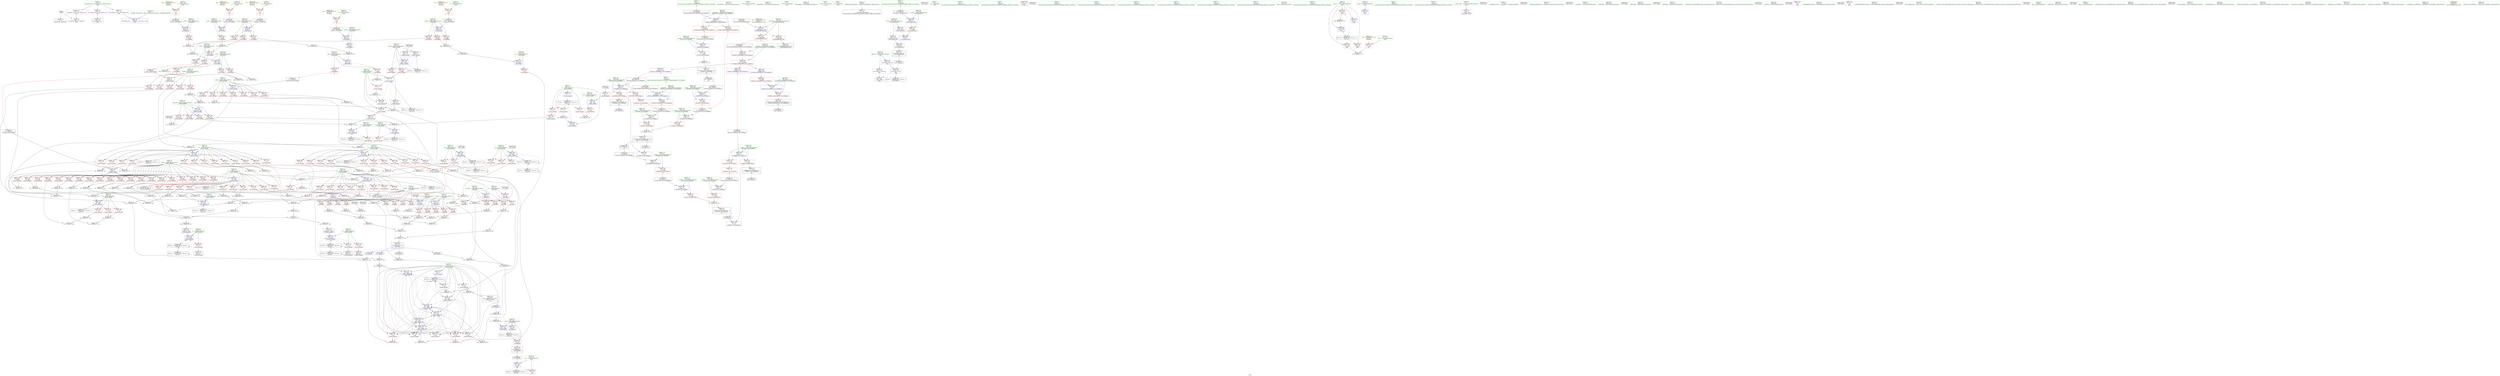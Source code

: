 digraph "SVFG" {
	label="SVFG";

	Node0x55f577a71130 [shape=record,color=grey,label="{NodeID: 0\nNullPtr}"];
	Node0x55f577a71130 -> Node0x55f577a961b0[style=solid];
	Node0x55f577a71130 -> Node0x55f577aa3240[style=solid];
	Node0x55f577ab8120 [shape=record,color=grey,label="{NodeID: 609\n260 = Binary(258, 259, )\n}"];
	Node0x55f577ab8120 -> Node0x55f577ab3320[style=solid];
	Node0x55f577aa0700 [shape=record,color=red,label="{NodeID: 277\n473\<--443\n\<--f.addr\n_Z4calcddddd\n}"];
	Node0x55f577aa0700 -> Node0x55f577ab64a0[style=solid];
	Node0x55f577a91490 [shape=record,color=green,label="{NodeID: 111\n749\<--750\n__a.addr\<--__a.addr_field_insensitive\n_ZStorSt13_Ios_FmtflagsS_\n}"];
	Node0x55f577a91490 -> Node0x55f577aa2ed0[style=solid];
	Node0x55f577a91490 -> Node0x55f577a9ad20[style=solid];
	Node0x55f577b124a0 [shape=record,color=black,label="{NodeID: 886\n440 = PHI(556, )\n4th arg _Z4calcddddd }"];
	Node0x55f577b124a0 -> Node0x55f577aa52f0[style=solid];
	Node0x55f577a9e060 [shape=record,color=grey,label="{NodeID: 554\n232 = Binary(231, 230, )\n}"];
	Node0x55f577a9e060 -> Node0x55f577aa41e0[style=solid];
	Node0x55f577a9a500 [shape=record,color=blue,label="{NodeID: 388\n662\<--669\n__old\<--\n_ZNSt8ios_base4setfESt13_Ios_FmtflagsS0_\n}"];
	Node0x55f577a9a500 -> Node0x55f577aa2440[style=dashed];
	Node0x55f577a959f0 [shape=record,color=red,label="{NodeID: 222\n328\<--134\n\<--y2\n_Z9calc_areaddd\n}"];
	Node0x55f577a959f0 -> Node0x55f577a9dd60[style=solid];
	Node0x55f577a91e10 [shape=record,color=green,label="{NodeID: 56\n174\<--175\nllvm.ceil.f64\<--llvm.ceil.f64_field_insensitive\n}"];
	Node0x55f577b0e1a0 [shape=record,color=black,label="{NodeID: 831\n707 = PHI(671, )\n0th arg _ZStcoSt13_Ios_Fmtflags }"];
	Node0x55f577b0e1a0 -> Node0x55f577a9a840[style=solid];
	Node0x55f577ad69e0 [shape=record,color=black,label="{NodeID: 665\nMR_28V_2 = PHI(MR_28V_3, MR_28V_1, )\npts\{135 \}\n}"];
	Node0x55f577ad69e0 -> Node0x55f577aa3dd0[style=dashed];
	Node0x55f577aa34e0 [shape=record,color=blue,label="{NodeID: 333\n51\<--46\nx2.addr\<--x2\n_Z4partddd\n}"];
	Node0x55f577aa34e0 -> Node0x55f577a98a30[style=dashed];
	Node0x55f577aa34e0 -> Node0x55f577a98b00[style=dashed];
	Node0x55f577aa34e0 -> Node0x55f577a98bd0[style=dashed];
	Node0x55f577aa34e0 -> Node0x55f577a98ca0[style=dashed];
	Node0x55f577a98d70 [shape=record,color=red,label="{NodeID: 167\n103\<--53\n\<--y1\n_Z4partddd\n}"];
	Node0x55f577a98d70 -> Node0x55f577a9da60[style=solid];
	Node0x55f577a835f0 [shape=record,color=green,label="{NodeID: 1\n7\<--1\n__dso_handle\<--dummyObj\nGlob }"];
	Node0x55f577ab82a0 [shape=record,color=grey,label="{NodeID: 610\n468 = Binary(466, 467, )\n}"];
	Node0x55f577ab82a0 -> Node0x55f577ab7ca0[style=solid];
	Node0x55f577aa07d0 [shape=record,color=red,label="{NodeID: 278\n477\<--443\n\<--f.addr\n_Z4calcddddd\n}"];
	Node0x55f577aa07d0 -> Node0x55f577ab67a0[style=solid];
	Node0x55f577a91560 [shape=record,color=green,label="{NodeID: 112\n751\<--752\n__b.addr\<--__b.addr_field_insensitive\n_ZStorSt13_Ios_FmtflagsS_\n}"];
	Node0x55f577a91560 -> Node0x55f577aa2fa0[style=solid];
	Node0x55f577a91560 -> Node0x55f577a9adf0[style=solid];
	Node0x55f577b125b0 [shape=record,color=black,label="{NodeID: 887\n653 = PHI(623, )\n0th arg _ZNSt8ios_base4setfESt13_Ios_FmtflagsS0_ }"];
	Node0x55f577b125b0 -> Node0x55f577a9a290[style=solid];
	Node0x55f577ab3020 [shape=record,color=grey,label="{NodeID: 555\n101 = Binary(95, 100, )\n}"];
	Node0x55f577ab3020 -> Node0x55f577ab4b20[style=solid];
	Node0x55f577a9a5d0 [shape=record,color=blue,label="{NodeID: 389\n693\<--691\n__a.addr\<--__a\n_ZStaNRSt13_Ios_FmtflagsS_\n}"];
	Node0x55f577a9a5d0 -> Node0x55f577aa25e0[style=dashed];
	Node0x55f577a9a5d0 -> Node0x55f577aa26b0[style=dashed];
	Node0x55f577a95ac0 [shape=record,color=red,label="{NodeID: 223\n329\<--134\n\<--y2\n_Z9calc_areaddd\n}"];
	Node0x55f577a95ac0 -> Node0x55f577a9dd60[style=solid];
	Node0x55f577a91f10 [shape=record,color=green,label="{NodeID: 57\n220\<--221\nllvm.floor.f64\<--llvm.floor.f64_field_insensitive\n}"];
	Node0x55f577b0e2e0 [shape=record,color=black,label="{NodeID: 832\n619 = PHI()\n0th arg _ZSt5fixedRSt8ios_base }"];
	Node0x55f577b0e2e0 -> Node0x55f577aa5cb0[style=solid];
	Node0x55f577ad6ee0 [shape=record,color=black,label="{NodeID: 666\nMR_30V_2 = PHI(MR_30V_3, MR_30V_1, )\npts\{137 \}\n}"];
	Node0x55f577ad6ee0 -> Node0x55f577aa3ea0[style=dashed];
	Node0x55f577aa35b0 [shape=record,color=blue,label="{NodeID: 334\n53\<--67\ny1\<--call\n_Z4partddd\n}"];
	Node0x55f577aa35b0 -> Node0x55f577a98d70[style=dashed];
	Node0x55f577a98e40 [shape=record,color=red,label="{NodeID: 168\n98\<--55\n\<--y2\n_Z4partddd\n}"];
	Node0x55f577a98e40 -> Node0x55f577a9d760[style=solid];
	Node0x55f577a8e310 [shape=record,color=green,label="{NodeID: 2\n8\<--1\n_ZSt3cin\<--dummyObj\nGlob }"];
	Node0x55f577ab8420 [shape=record,color=grey,label="{NodeID: 611\n248 = Binary(246, 247, )\n}"];
	Node0x55f577ab8420 -> Node0x55f577aa4520[style=solid];
	Node0x55f577aa08a0 [shape=record,color=red,label="{NodeID: 279\n484\<--443\n\<--f.addr\n_Z4calcddddd\n}"];
	Node0x55f577aa08a0 -> Node0x55f577ab94a0[style=solid];
	Node0x55f577a91630 [shape=record,color=green,label="{NodeID: 113\n16\<--759\n_GLOBAL__sub_I_inazz_2_1.cpp\<--_GLOBAL__sub_I_inazz_2_1.cpp_field_insensitive\n}"];
	Node0x55f577a91630 -> Node0x55f577aa3140[style=solid];
	Node0x55f577b126f0 [shape=record,color=black,label="{NodeID: 888\n654 = PHI(625, )\n1st arg _ZNSt8ios_base4setfESt13_Ios_FmtflagsS0_ }"];
	Node0x55f577b126f0 -> Node0x55f577a9a360[style=solid];
	Node0x55f577ab31a0 [shape=record,color=grey,label="{NodeID: 556\n327 = Binary(325, 326, )\n}"];
	Node0x55f577ab31a0 -> Node0x55f577a9dbe0[style=solid];
	Node0x55f577a9a6a0 [shape=record,color=blue,label="{NodeID: 390\n695\<--692\n__b.addr\<--__b\n_ZStaNRSt13_Ios_FmtflagsS_\n}"];
	Node0x55f577a9a6a0 -> Node0x55f577aa2780[style=dashed];
	Node0x55f577a95b90 [shape=record,color=red,label="{NodeID: 224\n341\<--134\n\<--y2\n_Z9calc_areaddd\n}"];
	Node0x55f577a95b90 -> Node0x55f577ab4ca0[style=solid];
	Node0x55f577a92010 [shape=record,color=green,label="{NodeID: 58\n433\<--434\n_Z4calcddddd\<--_Z4calcddddd_field_insensitive\n}"];
	Node0x55f577b0e3b0 [shape=record,color=black,label="{NodeID: 833\n734 = PHI(679, 700, )\n0th arg _ZStanSt13_Ios_FmtflagsS_ }"];
	Node0x55f577b0e3b0 -> Node0x55f577a9ab80[style=solid];
	Node0x55f577ad73e0 [shape=record,color=black,label="{NodeID: 667\nMR_32V_2 = PHI(MR_32V_3, MR_32V_1, )\npts\{139 \}\n}"];
	Node0x55f577ad73e0 -> Node0x55f577aa3f70[style=dashed];
	Node0x55f577aa3680 [shape=record,color=blue,label="{NodeID: 335\n55\<--78\ny2\<--call5\n_Z4partddd\n}"];
	Node0x55f577aa3680 -> Node0x55f577a98e40[style=dashed];
	Node0x55f577a98f10 [shape=record,color=red,label="{NodeID: 169\n170\<--118\n\<--R.addr\n_Z9calc_areaddd\n}"];
	Node0x55f577a98f10 -> Node0x55f577ab6920[style=solid];
	Node0x55f577a8e3a0 [shape=record,color=green,label="{NodeID: 3\n9\<--1\n_ZSt4cout\<--dummyObj\nGlob }"];
	Node0x55f577ab85a0 [shape=record,color=grey,label="{NodeID: 612\n218 = Binary(216, 217, )\n}"];
	Node0x55f577aa0970 [shape=record,color=red,label="{NodeID: 280\n466\<--445\n\<--R.addr\n_Z4calcddddd\n}"];
	Node0x55f577aa0970 -> Node0x55f577ab82a0[style=solid];
	Node0x55f577a961b0 [shape=record,color=black,label="{NodeID: 114\n2\<--3\ndummyVal\<--dummyVal\n}"];
	Node0x55f577b12830 [shape=record,color=black,label="{NodeID: 889\n655 = PHI(626, )\n2nd arg _ZNSt8ios_base4setfESt13_Ios_FmtflagsS0_ }"];
	Node0x55f577b12830 -> Node0x55f577a9a430[style=solid];
	Node0x55f577ab3320 [shape=record,color=grey,label="{NodeID: 557\n264 = Binary(260, 263, )\n}"];
	Node0x55f577ab3320 -> Node0x55f577abc320[style=solid];
	Node0x55f577a9a770 [shape=record,color=blue,label="{NodeID: 391\n703\<--702\n\<--call\n_ZStaNRSt13_Ios_FmtflagsS_\n}"];
	Node0x55f577a95c60 [shape=record,color=red,label="{NodeID: 225\n355\<--134\n\<--y2\n_Z9calc_areaddd\n}"];
	Node0x55f577a95c60 -> Node0x55f577aba520[style=solid];
	Node0x55f577a92110 [shape=record,color=green,label="{NodeID: 59\n441\<--442\nretval\<--retval_field_insensitive\n_Z4calcddddd\n}"];
	Node0x55f577a92110 -> Node0x55f577aa0630[style=solid];
	Node0x55f577a92110 -> Node0x55f577aa5700[style=solid];
	Node0x55f577a92110 -> Node0x55f577aa57d0[style=solid];
	Node0x55f577b0e5f0 [shape=record,color=black,label="{NodeID: 834\n735 = PHI(680, 701, )\n1st arg _ZStanSt13_Ios_FmtflagsS_ }"];
	Node0x55f577b0e5f0 -> Node0x55f577a9ac50[style=solid];
	Node0x55f577ad78e0 [shape=record,color=black,label="{NodeID: 668\nMR_34V_2 = PHI(MR_34V_5, MR_34V_1, )\npts\{141 \}\n}"];
	Node0x55f577ad78e0 -> Node0x55f577aa4040[style=dashed];
	Node0x55f577aa3750 [shape=record,color=blue,label="{NodeID: 336\n118\<--115\nR.addr\<--R\n_Z9calc_areaddd\n}"];
	Node0x55f577aa3750 -> Node0x55f577a98f10[style=dashed];
	Node0x55f577aa3750 -> Node0x55f577a98fe0[style=dashed];
	Node0x55f577aa3750 -> Node0x55f577a990b0[style=dashed];
	Node0x55f577aa3750 -> Node0x55f577a99180[style=dashed];
	Node0x55f577aa3750 -> Node0x55f577a99250[style=dashed];
	Node0x55f577aa3750 -> Node0x55f577a99320[style=dashed];
	Node0x55f577aa3750 -> Node0x55f577a993f0[style=dashed];
	Node0x55f577aa3750 -> Node0x55f577a994c0[style=dashed];
	Node0x55f577aa3750 -> Node0x55f577a99590[style=dashed];
	Node0x55f577aa3750 -> Node0x55f577a99660[style=dashed];
	Node0x55f577aa3750 -> Node0x55f577a99730[style=dashed];
	Node0x55f577aa3750 -> Node0x55f577a99800[style=dashed];
	Node0x55f577aa3750 -> Node0x55f577a998d0[style=dashed];
	Node0x55f577aa3750 -> Node0x55f577a999a0[style=dashed];
	Node0x55f577aa3750 -> Node0x55f577a99a70[style=dashed];
	Node0x55f577aa3750 -> Node0x55f577a99b40[style=dashed];
	Node0x55f577aa3750 -> Node0x55f577a99c10[style=dashed];
	Node0x55f577aa3750 -> Node0x55f577a99ce0[style=dashed];
	Node0x55f577aa3750 -> Node0x55f577a99db0[style=dashed];
	Node0x55f577aa3750 -> Node0x55f577a99e80[style=dashed];
	Node0x55f577a98fe0 [shape=record,color=red,label="{NodeID: 170\n206\<--118\n\<--R.addr\n_Z9calc_areaddd\n}"];
	Node0x55f577a98fe0 -> Node0x55f577abcf20[style=solid];
	Node0x55f577a8e430 [shape=record,color=green,label="{NodeID: 4\n10\<--1\n.str\<--dummyObj\nGlob }"];
	Node0x55f577ab8720 [shape=record,color=grey,label="{NodeID: 613\n391 = Binary(389, 390, )\n}"];
	Node0x55f577ab8720 -> Node0x55f577abba20[style=solid];
	Node0x55f577aa0a40 [shape=record,color=red,label="{NodeID: 281\n467\<--445\n\<--R.addr\n_Z4calcddddd\n}"];
	Node0x55f577aa0a40 -> Node0x55f577ab82a0[style=solid];
	Node0x55f577a96270 [shape=record,color=black,label="{NodeID: 115\n27\<--28\n\<--_ZNSt8ios_base4InitD1Ev\nCan only get source location for instruction, argument, global var or function.}"];
	Node0x55f577b12970 [shape=record,color=black,label="{NodeID: 890\n632 = PHI(575, )\n0th arg _ZSt12setprecisioni }"];
	Node0x55f577b12970 -> Node0x55f577aa5d80[style=solid];
	Node0x55f577ab34a0 [shape=record,color=grey,label="{NodeID: 558\n263 = Binary(261, 262, )\n}"];
	Node0x55f577ab34a0 -> Node0x55f577ab3320[style=solid];
	Node0x55f577a9a840 [shape=record,color=blue,label="{NodeID: 392\n708\<--707\n__a.addr\<--__a\n_ZStcoSt13_Ios_Fmtflags\n}"];
	Node0x55f577a9a840 -> Node0x55f577aa2920[style=dashed];
	Node0x55f577a95d30 [shape=record,color=red,label="{NodeID: 226\n367\<--134\n\<--y2\n_Z9calc_areaddd\n|{<s0>13}}"];
	Node0x55f577a95d30:s0 -> Node0x55f577b11820[style=solid,color=red];
	Node0x55f577a921e0 [shape=record,color=green,label="{NodeID: 60\n443\<--444\nf.addr\<--f.addr_field_insensitive\n_Z4calcddddd\n}"];
	Node0x55f577a921e0 -> Node0x55f577aa0700[style=solid];
	Node0x55f577a921e0 -> Node0x55f577aa07d0[style=solid];
	Node0x55f577a921e0 -> Node0x55f577aa08a0[style=solid];
	Node0x55f577a921e0 -> Node0x55f577aa4fb0[style=solid];
	Node0x55f577b0e8c0 [shape=record,color=black,label="{NodeID: 835\n536 = PHI()\n}"];
	Node0x55f577ad7de0 [shape=record,color=black,label="{NodeID: 669\nMR_36V_2 = PHI(MR_36V_4, MR_36V_1, )\npts\{143 \}\n}"];
	Node0x55f577ad7de0 -> Node0x55f577aa42b0[style=dashed];
	Node0x55f577aa3820 [shape=record,color=blue,label="{NodeID: 337\n120\<--116\nB.addr\<--B\n_Z9calc_areaddd\n}"];
	Node0x55f577aa3820 -> Node0x55f577a99f50[style=dashed];
	Node0x55f577aa3820 -> Node0x55f577a9a020[style=dashed];
	Node0x55f577aa3820 -> Node0x55f577a9a0f0[style=dashed];
	Node0x55f577aa3820 -> Node0x55f577a94190[style=dashed];
	Node0x55f577aa3820 -> Node0x55f577a94260[style=dashed];
	Node0x55f577a990b0 [shape=record,color=red,label="{NodeID: 171\n209\<--118\n\<--R.addr\n_Z9calc_areaddd\n}"];
	Node0x55f577a990b0 -> Node0x55f577ab5720[style=solid];
	Node0x55f577a8e4c0 [shape=record,color=green,label="{NodeID: 5\n12\<--1\n.str.1\<--dummyObj\nGlob }"];
	Node0x55f577ab88a0 [shape=record,color=grey,label="{NodeID: 614\n426 = Binary(427, 425, )\n}"];
	Node0x55f577ab88a0 -> Node0x55f577a96d30[style=solid];
	Node0x55f577aa0b10 [shape=record,color=red,label="{NodeID: 282\n481\<--445\n\<--R.addr\n_Z4calcddddd\n}"];
	Node0x55f577aa0b10 -> Node0x55f577ab9320[style=solid];
	Node0x55f577a96370 [shape=record,color=black,label="{NodeID: 116\n43\<--106\n_Z4partddd_ret\<--sub17\n_Z4partddd\n|{<s0>11|<s1>12|<s2>13|<s3>15}}"];
	Node0x55f577a96370:s0 -> Node0x55f577b0f2e0[style=solid,color=blue];
	Node0x55f577a96370:s1 -> Node0x55f577b0f5f0[style=solid,color=blue];
	Node0x55f577a96370:s2 -> Node0x55f577b0f730[style=solid,color=blue];
	Node0x55f577a96370:s3 -> Node0x55f577b0f4b0[style=solid,color=blue];
	Node0x55f577ab3620 [shape=record,color=grey,label="{NodeID: 559\n93 = Binary(86, 92, )\n}"];
	Node0x55f577ab3620 -> Node0x55f577ab37a0[style=solid];
	Node0x55f577a9a910 [shape=record,color=blue,label="{NodeID: 393\n718\<--716\n__a.addr\<--__a\n_ZStoRRSt13_Ios_FmtflagsS_\n}"];
	Node0x55f577a9a910 -> Node0x55f577aa29f0[style=dashed];
	Node0x55f577a9a910 -> Node0x55f577aa2ac0[style=dashed];
	Node0x55f577a95e00 [shape=record,color=red,label="{NodeID: 227\n372\<--134\n\<--y2\n_Z9calc_areaddd\n}"];
	Node0x55f577a95e00 -> Node0x55f577ab9aa0[style=solid];
	Node0x55f577a922b0 [shape=record,color=green,label="{NodeID: 61\n445\<--446\nR.addr\<--R.addr_field_insensitive\n_Z4calcddddd\n}"];
	Node0x55f577a922b0 -> Node0x55f577aa0970[style=solid];
	Node0x55f577a922b0 -> Node0x55f577aa0a40[style=solid];
	Node0x55f577a922b0 -> Node0x55f577aa0b10[style=solid];
	Node0x55f577a922b0 -> Node0x55f577aa5080[style=solid];
	Node0x55f577b0e990 [shape=record,color=black,label="{NodeID: 836\n78 = PHI()\n}"];
	Node0x55f577b0e990 -> Node0x55f577aa3680[style=solid];
	Node0x55f577ad82e0 [shape=record,color=black,label="{NodeID: 670\nMR_38V_2 = PHI(MR_38V_4, MR_38V_1, )\npts\{145 \}\n}"];
	Node0x55f577ad82e0 -> Node0x55f577aa4380[style=dashed];
	Node0x55f577aa38f0 [shape=record,color=blue,label="{NodeID: 338\n122\<--117\nG.addr\<--G\n_Z9calc_areaddd\n}"];
	Node0x55f577aa38f0 -> Node0x55f577a94330[style=dashed];
	Node0x55f577aa38f0 -> Node0x55f577a94400[style=dashed];
	Node0x55f577aa38f0 -> Node0x55f577a944d0[style=dashed];
	Node0x55f577aa38f0 -> Node0x55f577a945a0[style=dashed];
	Node0x55f577aa38f0 -> Node0x55f577a94670[style=dashed];
	Node0x55f577aa38f0 -> Node0x55f577a94740[style=dashed];
	Node0x55f577aa38f0 -> Node0x55f577a94810[style=dashed];
	Node0x55f577a99180 [shape=record,color=red,label="{NodeID: 172\n210\<--118\n\<--R.addr\n_Z9calc_areaddd\n}"];
	Node0x55f577a99180 -> Node0x55f577ab5720[style=solid];
	Node0x55f577a8e550 [shape=record,color=green,label="{NodeID: 6\n15\<--1\n\<--dummyObj\nCan only get source location for instruction, argument, global var or function.}"];
	Node0x55f577ab8a20 [shape=record,color=grey,label="{NodeID: 615\n244 = Binary(242, 243, )\n}"];
	Node0x55f577ab8a20 -> Node0x55f577aa4450[style=solid];
	Node0x55f577aa0be0 [shape=record,color=red,label="{NodeID: 283\n482\<--447\n\<--t.addr\n_Z4calcddddd\n}"];
	Node0x55f577aa0be0 -> Node0x55f577ab9320[style=solid];
	Node0x55f577a96440 [shape=record,color=black,label="{NodeID: 117\n176\<--173\nconv\<--\n_Z9calc_areaddd\n}"];
	Node0x55f577a96440 -> Node0x55f577aa3b60[style=solid];
	Node0x55f577ab37a0 [shape=record,color=grey,label="{NodeID: 560\n94 = Binary(82, 93, )\n}"];
	Node0x55f577ab37a0 -> Node0x55f577a9d8e0[style=solid];
	Node0x55f577a9a9e0 [shape=record,color=blue,label="{NodeID: 394\n720\<--717\n__b.addr\<--__b\n_ZStoRRSt13_Ios_FmtflagsS_\n}"];
	Node0x55f577a9a9e0 -> Node0x55f577aa2b90[style=dashed];
	Node0x55f577a95ed0 [shape=record,color=red,label="{NodeID: 228\n390\<--134\n\<--y2\n_Z9calc_areaddd\n}"];
	Node0x55f577a95ed0 -> Node0x55f577ab8720[style=solid];
	Node0x55f577a92380 [shape=record,color=green,label="{NodeID: 62\n447\<--448\nt.addr\<--t.addr_field_insensitive\n_Z4calcddddd\n}"];
	Node0x55f577a92380 -> Node0x55f577aa0be0[style=solid];
	Node0x55f577a92380 -> Node0x55f577aa5150[style=solid];
	Node0x55f577b0ea60 [shape=record,color=black,label="{NodeID: 837\n86 = PHI()\n}"];
	Node0x55f577b0ea60 -> Node0x55f577ab3620[style=solid];
	Node0x55f577ad87e0 [shape=record,color=black,label="{NodeID: 671\nMR_40V_2 = PHI(MR_40V_4, MR_40V_1, )\npts\{147 \}\n}"];
	Node0x55f577ad87e0 -> Node0x55f577aa4450[style=dashed];
	Node0x55f577aa39c0 [shape=record,color=blue,label="{NodeID: 339\n124\<--164\nans\<--\n_Z9calc_areaddd\n}"];
	Node0x55f577aa39c0 -> Node0x55f577ad5ef0[style=dashed];
	Node0x55f577a99250 [shape=record,color=red,label="{NodeID: 173\n254\<--118\n\<--R.addr\n_Z9calc_areaddd\n}"];
	Node0x55f577a99250 -> Node0x55f577ab6f20[style=solid];
	Node0x55f577a8e610 [shape=record,color=green,label="{NodeID: 7\n96\<--1\n\<--dummyObj\nCan only get source location for instruction, argument, global var or function.}"];
	Node0x55f577ab8ba0 [shape=record,color=grey,label="{NodeID: 616\n215 = Binary(211, 214, )\n}"];
	Node0x55f577aa0cb0 [shape=record,color=red,label="{NodeID: 284\n472\<--449\n\<--r.addr\n_Z4calcddddd\n}"];
	Node0x55f577aa0cb0 -> Node0x55f577ab64a0[style=solid];
	Node0x55f577a96510 [shape=record,color=black,label="{NodeID: 118\n514\<--179\nmain_ret\<--\nmain\n}"];
	Node0x55f577ab3920 [shape=record,color=grey,label="{NodeID: 561\n91 = Binary(89, 90, )\n}"];
	Node0x55f577a9aab0 [shape=record,color=blue,label="{NodeID: 395\n730\<--727\n\<--call\n_ZStoRRSt13_Ios_FmtflagsS_\n}"];
	Node0x55f577a95fa0 [shape=record,color=red,label="{NodeID: 229\n404\<--134\n\<--y2\n_Z9calc_areaddd\n}"];
	Node0x55f577a95fa0 -> Node0x55f577aba6a0[style=solid];
	Node0x55f577a92450 [shape=record,color=green,label="{NodeID: 63\n449\<--450\nr.addr\<--r.addr_field_insensitive\n_Z4calcddddd\n}"];
	Node0x55f577a92450 -> Node0x55f577aa0cb0[style=solid];
	Node0x55f577a92450 -> Node0x55f577aa5220[style=solid];
	Node0x55f577b0eb30 [shape=record,color=black,label="{NodeID: 838\n26 = PHI()\n}"];
	Node0x55f577ad8ce0 [shape=record,color=black,label="{NodeID: 672\nMR_42V_2 = PHI(MR_42V_4, MR_42V_1, )\npts\{149 \}\n}"];
	Node0x55f577ad8ce0 -> Node0x55f577aa4520[style=dashed];
	Node0x55f577aa3a90 [shape=record,color=blue,label="{NodeID: 340\n126\<--168\nseries_len\<--add\n_Z9calc_areaddd\n}"];
	Node0x55f577aa3a90 -> Node0x55f577a94e90[style=dashed];
	Node0x55f577aa3a90 -> Node0x55f577a94f60[style=dashed];
	Node0x55f577aa3a90 -> Node0x55f577a95030[style=dashed];
	Node0x55f577aa3a90 -> Node0x55f577a95100[style=dashed];
	Node0x55f577a99320 [shape=record,color=red,label="{NodeID: 174\n255\<--118\n\<--R.addr\n_Z9calc_areaddd\n}"];
	Node0x55f577a99320 -> Node0x55f577ab6f20[style=solid];
	Node0x55f577a8e6d0 [shape=record,color=green,label="{NodeID: 8\n164\<--1\n\<--dummyObj\nCan only get source location for instruction, argument, global var or function.}"];
	Node0x55f577ab8d20 [shape=record,color=grey,label="{NodeID: 617\n279 = Binary(277, 278, )\n}"];
	Node0x55f577ab8d20 -> Node0x55f577ab9020[style=solid];
	Node0x55f577aa0d80 [shape=record,color=red,label="{NodeID: 285\n476\<--451\n\<--g.addr\n_Z4calcddddd\n}"];
	Node0x55f577aa0d80 -> Node0x55f577ab6aa0[style=solid];
	Node0x55f577a965e0 [shape=record,color=black,label="{NodeID: 119\n187\<--186\nconv1\<--\n_Z9calc_areaddd\n}"];
	Node0x55f577a965e0 -> Node0x55f577ab58a0[style=solid];
	Node0x55f577ab3aa0 [shape=record,color=grey,label="{NodeID: 562\n290 = Binary(288, 289, )\n}"];
	Node0x55f577ab3aa0 -> Node0x55f577ab6020[style=solid];
	Node0x55f577a9ab80 [shape=record,color=blue,label="{NodeID: 396\n736\<--734\n__a.addr\<--__a\n_ZStanSt13_Ios_FmtflagsS_\n}"];
	Node0x55f577a9ab80 -> Node0x55f577aa2d30[style=dashed];
	Node0x55f577a96070 [shape=record,color=red,label="{NodeID: 230\n198\<--136\n\<--y3\n_Z9calc_areaddd\n}"];
	Node0x55f577a96070 -> Node0x55f577abb720[style=solid];
	Node0x55f577a92520 [shape=record,color=green,label="{NodeID: 64\n451\<--452\ng.addr\<--g.addr_field_insensitive\n_Z4calcddddd\n}"];
	Node0x55f577a92520 -> Node0x55f577aa0d80[style=solid];
	Node0x55f577a92520 -> Node0x55f577aa52f0[style=solid];
	Node0x55f577b0ec00 [shape=record,color=black,label="{NodeID: 839\n67 = PHI()\n}"];
	Node0x55f577b0ec00 -> Node0x55f577aa35b0[style=solid];
	Node0x55f577ad91e0 [shape=record,color=black,label="{NodeID: 673\nMR_44V_2 = PHI(MR_44V_4, MR_44V_1, )\npts\{151 \}\n}"];
	Node0x55f577ad91e0 -> Node0x55f577aa45f0[style=dashed];
	Node0x55f577aa3b60 [shape=record,color=blue,label="{NodeID: 341\n128\<--176\nnum\<--conv\n_Z9calc_areaddd\n}"];
	Node0x55f577aa3b60 -> Node0x55f577a951d0[style=dashed];
	Node0x55f577a993f0 [shape=record,color=red,label="{NodeID: 175\n282\<--118\n\<--R.addr\n_Z9calc_areaddd\n}"];
	Node0x55f577a993f0 -> Node0x55f577ab55a0[style=solid];
	Node0x55f577a8e790 [shape=record,color=green,label="{NodeID: 9\n179\<--1\n\<--dummyObj\nCan only get source location for instruction, argument, global var or function.}"];
	Node0x55f577ab8ea0 [shape=record,color=grey,label="{NodeID: 618\n252 = Binary(250, 251, )\n}"];
	Node0x55f577ab8ea0 -> Node0x55f577aa45f0[style=solid];
	Node0x55f577aa0e50 [shape=record,color=red,label="{NodeID: 286\n505\<--453\n\<--tot\n_Z4calcddddd\n}"];
	Node0x55f577aa0e50 -> Node0x55f577ab61a0[style=solid];
	Node0x55f577a966b0 [shape=record,color=black,label="{NodeID: 120\n222\<--219\nconv11\<--\n_Z9calc_areaddd\n}"];
	Node0x55f577a966b0 -> Node0x55f577aa4110[style=solid];
	Node0x55f577ab3c20 [shape=record,color=grey,label="{NodeID: 563\n240 = Binary(237, 239, )\n}"];
	Node0x55f577ab3c20 -> Node0x55f577aa4380[style=solid];
	Node0x55f577a9ac50 [shape=record,color=blue,label="{NodeID: 397\n738\<--735\n__b.addr\<--__b\n_ZStanSt13_Ios_FmtflagsS_\n}"];
	Node0x55f577a9ac50 -> Node0x55f577aa2e00[style=dashed];
	Node0x55f577a9e1e0 [shape=record,color=red,label="{NodeID: 231\n258\<--136\n\<--y3\n_Z9calc_areaddd\n}"];
	Node0x55f577a9e1e0 -> Node0x55f577ab8120[style=solid];
	Node0x55f577a925f0 [shape=record,color=green,label="{NodeID: 65\n453\<--454\ntot\<--tot_field_insensitive\n_Z4calcddddd\n}"];
	Node0x55f577a925f0 -> Node0x55f577aa0e50[style=solid];
	Node0x55f577a925f0 -> Node0x55f577aa53c0[style=solid];
	Node0x55f577b0ecd0 [shape=record,color=black,label="{NodeID: 840\n92 = PHI()\n}"];
	Node0x55f577b0ecd0 -> Node0x55f577ab3620[style=solid];
	Node0x55f577ad96e0 [shape=record,color=black,label="{NodeID: 674\nMR_46V_2 = PHI(MR_46V_3, MR_46V_1, )\npts\{153 \}\n}"];
	Node0x55f577ad96e0 -> Node0x55f577aa4790[style=dashed];
	Node0x55f577ad96e0 -> Node0x55f577ad96e0[style=dashed];
	Node0x55f577ad96e0 -> Node0x55f577ae11f0[style=dashed];
	Node0x55f577aa3c30 [shape=record,color=blue,label="{NodeID: 342\n130\<--179\ni\<--\n_Z9calc_areaddd\n}"];
	Node0x55f577aa3c30 -> Node0x55f577ad5fe0[style=dashed];
	Node0x55f577a994c0 [shape=record,color=red,label="{NodeID: 176\n283\<--118\n\<--R.addr\n_Z9calc_areaddd\n}"];
	Node0x55f577a994c0 -> Node0x55f577ab55a0[style=solid];
	Node0x55f577a8e850 [shape=record,color=green,label="{NodeID: 10\n205\<--1\n\<--dummyObj\nCan only get source location for instruction, argument, global var or function.}"];
	Node0x55f577ab9020 [shape=record,color=grey,label="{NodeID: 619\n280 = Binary(276, 279, )\n}"];
	Node0x55f577ab9020 -> Node0x55f577ab5a20[style=solid];
	Node0x55f577aa0f20 [shape=record,color=red,label="{NodeID: 287\n493\<--455\n\<--band\n_Z4calcddddd\n}"];
	Node0x55f577aa0f20 -> Node0x55f577ab7b20[style=solid];
	Node0x55f577a96780 [shape=record,color=black,label="{NodeID: 121\n229\<--228\nconv13\<--\n_Z9calc_areaddd\n}"];
	Node0x55f577a96780 -> Node0x55f577ab3f20[style=solid];
	Node0x55f577ab3da0 [shape=record,color=grey,label="{NodeID: 564\n293 = Binary(291, 292, )\n}"];
	Node0x55f577ab3da0 -> Node0x55f577ab6020[style=solid];
	Node0x55f577a9ad20 [shape=record,color=blue,label="{NodeID: 398\n749\<--747\n__a.addr\<--__a\n_ZStorSt13_Ios_FmtflagsS_\n}"];
	Node0x55f577a9ad20 -> Node0x55f577aa2ed0[style=dashed];
	Node0x55f577a9e270 [shape=record,color=red,label="{NodeID: 232\n259\<--136\n\<--y3\n_Z9calc_areaddd\n}"];
	Node0x55f577a9e270 -> Node0x55f577ab8120[style=solid];
	Node0x55f577a926c0 [shape=record,color=green,label="{NodeID: 66\n455\<--456\nband\<--band_field_insensitive\n_Z4calcddddd\n}"];
	Node0x55f577a926c0 -> Node0x55f577aa0f20[style=solid];
	Node0x55f577a926c0 -> Node0x55f577aa0ff0[style=solid];
	Node0x55f577a926c0 -> Node0x55f577aa5490[style=solid];
	Node0x55f577b0eda0 [shape=record,color=black,label="{NodeID: 841\n557 = PHI(435, )\n}"];
	Node0x55f577b0eda0 -> Node0x55f577aa5a40[style=solid];
	Node0x55f577ad9be0 [shape=record,color=black,label="{NodeID: 675\nMR_48V_2 = PHI(MR_48V_3, MR_48V_1, )\npts\{155 \}\n}"];
	Node0x55f577ad9be0 -> Node0x55f577aa4860[style=dashed];
	Node0x55f577ad9be0 -> Node0x55f577ad9be0[style=dashed];
	Node0x55f577ad9be0 -> Node0x55f577ae16f0[style=dashed];
	Node0x55f577aa3d00 [shape=record,color=blue,label="{NodeID: 343\n132\<--188\ny1\<--mul2\n_Z9calc_areaddd\n}"];
	Node0x55f577aa3d00 -> Node0x55f577a95510[style=dashed];
	Node0x55f577aa3d00 -> Node0x55f577ad64e0[style=dashed];
	Node0x55f577a99590 [shape=record,color=red,label="{NodeID: 177\n296\<--118\n\<--R.addr\n_Z9calc_areaddd\n}"];
	Node0x55f577a99590 -> Node0x55f577ab6620[style=solid];
	Node0x55f577a8e910 [shape=record,color=green,label="{NodeID: 11\n301\<--1\n\<--dummyObj\nCan only get source location for instruction, argument, global var or function.}"];
	Node0x55f577ab91a0 [shape=record,color=grey,label="{NodeID: 620\n276 = Binary(274, 275, )\n}"];
	Node0x55f577ab91a0 -> Node0x55f577ab9020[style=solid];
	Node0x55f577aa0ff0 [shape=record,color=red,label="{NodeID: 288\n502\<--455\n\<--band\n_Z4calcddddd\n|{<s0>16}}"];
	Node0x55f577aa0ff0:s0 -> Node0x55f577b111f0[style=solid,color=red];
	Node0x55f577a96850 [shape=record,color=black,label="{NodeID: 122\n239\<--238\nconv17\<--\n_Z9calc_areaddd\n}"];
	Node0x55f577a96850 -> Node0x55f577ab3c20[style=solid];
	Node0x55f577ab3f20 [shape=record,color=grey,label="{NodeID: 565\n230 = Binary(227, 229, )\n}"];
	Node0x55f577ab3f20 -> Node0x55f577a9e060[style=solid];
	Node0x55f577a9adf0 [shape=record,color=blue,label="{NodeID: 399\n751\<--748\n__b.addr\<--__b\n_ZStorSt13_Ios_FmtflagsS_\n}"];
	Node0x55f577a9adf0 -> Node0x55f577aa2fa0[style=dashed];
	Node0x55f577a9e340 [shape=record,color=red,label="{NodeID: 233\n288\<--136\n\<--y3\n_Z9calc_areaddd\n}"];
	Node0x55f577a9e340 -> Node0x55f577ab3aa0[style=solid];
	Node0x55f577a92790 [shape=record,color=green,label="{NodeID: 67\n457\<--458\ngap\<--gap_field_insensitive\n_Z4calcddddd\n}"];
	Node0x55f577a92790 -> Node0x55f577aa10c0[style=solid];
	Node0x55f577a92790 -> Node0x55f577aa1190[style=solid];
	Node0x55f577a92790 -> Node0x55f577aa5560[style=solid];
	Node0x55f577b0ef70 [shape=record,color=black,label="{NodeID: 842\n173 = PHI()\n}"];
	Node0x55f577b0ef70 -> Node0x55f577a96440[style=solid];
	Node0x55f577ada0e0 [shape=record,color=black,label="{NodeID: 676\nMR_50V_2 = PHI(MR_50V_3, MR_50V_1, )\npts\{157 \}\n}"];
	Node0x55f577ada0e0 -> Node0x55f577aa4930[style=dashed];
	Node0x55f577ada0e0 -> Node0x55f577ada0e0[style=dashed];
	Node0x55f577ada0e0 -> Node0x55f577ae1bf0[style=dashed];
	Node0x55f577aa3dd0 [shape=record,color=blue,label="{NodeID: 344\n134\<--192\ny2\<--add3\n_Z9calc_areaddd\n}"];
	Node0x55f577aa3dd0 -> Node0x55f577a955e0[style=dashed];
	Node0x55f577aa3dd0 -> Node0x55f577a956b0[style=dashed];
	Node0x55f577aa3dd0 -> Node0x55f577a95780[style=dashed];
	Node0x55f577aa3dd0 -> Node0x55f577a95850[style=dashed];
	Node0x55f577aa3dd0 -> Node0x55f577a95920[style=dashed];
	Node0x55f577aa3dd0 -> Node0x55f577a959f0[style=dashed];
	Node0x55f577aa3dd0 -> Node0x55f577a95ac0[style=dashed];
	Node0x55f577aa3dd0 -> Node0x55f577a95b90[style=dashed];
	Node0x55f577aa3dd0 -> Node0x55f577a95c60[style=dashed];
	Node0x55f577aa3dd0 -> Node0x55f577a95d30[style=dashed];
	Node0x55f577aa3dd0 -> Node0x55f577a95e00[style=dashed];
	Node0x55f577aa3dd0 -> Node0x55f577a95ed0[style=dashed];
	Node0x55f577aa3dd0 -> Node0x55f577a95fa0[style=dashed];
	Node0x55f577aa3dd0 -> Node0x55f577ad69e0[style=dashed];
	Node0x55f577a99660 [shape=record,color=red,label="{NodeID: 178\n297\<--118\n\<--R.addr\n_Z9calc_areaddd\n}"];
	Node0x55f577a99660 -> Node0x55f577ab6620[style=solid];
	Node0x55f577a8e9d0 [shape=record,color=green,label="{NodeID: 12\n417\<--1\n\<--dummyObj\nCan only get source location for instruction, argument, global var or function.}"];
	Node0x55f577ab9320 [shape=record,color=grey,label="{NodeID: 621\n483 = Binary(481, 482, )\n}"];
	Node0x55f577ab9320 -> Node0x55f577ab94a0[style=solid];
	Node0x55f577aa10c0 [shape=record,color=red,label="{NodeID: 289\n487\<--457\n\<--gap\n_Z4calcddddd\n}"];
	Node0x55f577aa10c0 -> Node0x55f577abcc20[style=solid];
	Node0x55f577a96920 [shape=record,color=black,label="{NodeID: 123\n302\<--300\nfrombool\<--lnot\n_Z9calc_areaddd\n}"];
	Node0x55f577a96920 -> Node0x55f577aa4790[style=solid];
	Node0x55f577ab40a0 [shape=record,color=grey,label="{NodeID: 566\n300 = Binary(299, 301, )\n}"];
	Node0x55f577ab40a0 -> Node0x55f577a96920[style=solid];
	Node0x55f577a9e410 [shape=record,color=red,label="{NodeID: 234\n289\<--136\n\<--y3\n_Z9calc_areaddd\n}"];
	Node0x55f577a9e410 -> Node0x55f577ab3aa0[style=solid];
	Node0x55f577a92860 [shape=record,color=green,label="{NodeID: 68\n459\<--460\ncircle\<--circle_field_insensitive\n_Z4calcddddd\n}"];
	Node0x55f577a92860 -> Node0x55f577aa1260[style=solid];
	Node0x55f577a92860 -> Node0x55f577aa1330[style=solid];
	Node0x55f577a92860 -> Node0x55f577aa1400[style=solid];
	Node0x55f577a92860 -> Node0x55f577aa5630[style=solid];
	Node0x55f577b0f040 [shape=record,color=black,label="{NodeID: 843\n216 = PHI()\n}"];
	Node0x55f577b0f040 -> Node0x55f577ab85a0[style=solid];
	Node0x55f577ada5e0 [shape=record,color=black,label="{NodeID: 677\nMR_52V_2 = PHI(MR_52V_3, MR_52V_1, )\npts\{159 \}\n}"];
	Node0x55f577ada5e0 -> Node0x55f577aa4c70[style=dashed];
	Node0x55f577ada5e0 -> Node0x55f577ada5e0[style=dashed];
	Node0x55f577ada5e0 -> Node0x55f577ae20f0[style=dashed];
	Node0x55f577aa3ea0 [shape=record,color=blue,label="{NodeID: 345\n136\<--196\ny3\<--add4\n_Z9calc_areaddd\n}"];
	Node0x55f577aa3ea0 -> Node0x55f577a96070[style=dashed];
	Node0x55f577aa3ea0 -> Node0x55f577a9e1e0[style=dashed];
	Node0x55f577aa3ea0 -> Node0x55f577a9e270[style=dashed];
	Node0x55f577aa3ea0 -> Node0x55f577a9e340[style=dashed];
	Node0x55f577aa3ea0 -> Node0x55f577a9e410[style=dashed];
	Node0x55f577aa3ea0 -> Node0x55f577a9e4e0[style=dashed];
	Node0x55f577aa3ea0 -> Node0x55f577a9e5b0[style=dashed];
	Node0x55f577aa3ea0 -> Node0x55f577a9e680[style=dashed];
	Node0x55f577aa3ea0 -> Node0x55f577a9e750[style=dashed];
	Node0x55f577aa3ea0 -> Node0x55f577a9e820[style=dashed];
	Node0x55f577aa3ea0 -> Node0x55f577ad6ee0[style=dashed];
	Node0x55f577a99730 [shape=record,color=red,label="{NodeID: 179\n312\<--118\n\<--R.addr\n_Z9calc_areaddd\n}"];
	Node0x55f577a99730 -> Node0x55f577ab7820[style=solid];
	Node0x55f577a8ea90 [shape=record,color=green,label="{NodeID: 13\n427\<--1\n\<--dummyObj\nCan only get source location for instruction, argument, global var or function.}"];
	Node0x55f577ab94a0 [shape=record,color=grey,label="{NodeID: 622\n485 = Binary(483, 484, )\n}"];
	Node0x55f577ab94a0 -> Node0x55f577aa5630[style=solid];
	Node0x55f577aa1190 [shape=record,color=red,label="{NodeID: 290\n503\<--457\n\<--gap\n_Z4calcddddd\n|{<s0>16}}"];
	Node0x55f577aa1190:s0 -> Node0x55f577b11330[style=solid,color=red];
	Node0x55f577a969f0 [shape=record,color=black,label="{NodeID: 124\n317\<--316\nfrombool52\<--lnot51\n_Z9calc_areaddd\n}"];
	Node0x55f577a969f0 -> Node0x55f577aa4860[style=solid];
	Node0x55f577ab4220 [shape=record,color=grey,label="{NodeID: 567\n310 = Binary(306, 309, )\n}"];
	Node0x55f577ab4220 -> Node0x55f577ab4e20[style=solid];
	Node0x55f577a9e4e0 [shape=record,color=red,label="{NodeID: 235\n368\<--136\n\<--y3\n_Z9calc_areaddd\n|{<s0>13}}"];
	Node0x55f577a9e4e0:s0 -> Node0x55f577b11a20[style=solid,color=red];
	Node0x55f577a92930 [shape=record,color=green,label="{NodeID: 69\n512\<--513\nmain\<--main_field_insensitive\n}"];
	Node0x55f577b0f110 [shape=record,color=black,label="{NodeID: 844\n219 = PHI()\n}"];
	Node0x55f577b0f110 -> Node0x55f577a966b0[style=solid];
	Node0x55f577aa3f70 [shape=record,color=blue,label="{NodeID: 346\n138\<--200\ny4\<--add5\n_Z9calc_areaddd\n}"];
	Node0x55f577aa3f70 -> Node0x55f577a9e8f0[style=dashed];
	Node0x55f577aa3f70 -> Node0x55f577a9e9c0[style=dashed];
	Node0x55f577aa3f70 -> Node0x55f577a9ea90[style=dashed];
	Node0x55f577aa3f70 -> Node0x55f577ad73e0[style=dashed];
	Node0x55f577a99800 [shape=record,color=red,label="{NodeID: 180\n313\<--118\n\<--R.addr\n_Z9calc_areaddd\n}"];
	Node0x55f577a99800 -> Node0x55f577ab7820[style=solid];
	Node0x55f577a8eb50 [shape=record,color=green,label="{NodeID: 14\n470\<--1\n\<--dummyObj\nCan only get source location for instruction, argument, global var or function.}"];
	Node0x55f577ab9620 [shape=record,color=grey,label="{NodeID: 623\n214 = Binary(212, 213, )\n}"];
	Node0x55f577ab9620 -> Node0x55f577ab8ba0[style=solid];
	Node0x55f577aa1260 [shape=record,color=red,label="{NodeID: 291\n490\<--459\n\<--circle\n_Z4calcddddd\n}"];
	Node0x55f577aa1260 -> Node0x55f577abcda0[style=solid];
	Node0x55f577a96ac0 [shape=record,color=black,label="{NodeID: 125\n320\<--319\ntobool\<--\n_Z9calc_areaddd\n}"];
	Node0x55f577ae5e20 [shape=record,color=yellow,style=double,label="{NodeID: 734\n76V_1 = ENCHI(MR_76V_0)\npts\{518 \}\nFun[main]}"];
	Node0x55f577ae5e20 -> Node0x55f577aa14d0[style=dashed];
	Node0x55f577ab43a0 [shape=record,color=grey,label="{NodeID: 568\n309 = Binary(307, 308, )\n}"];
	Node0x55f577ab43a0 -> Node0x55f577ab4220[style=solid];
	Node0x55f577a9e5b0 [shape=record,color=red,label="{NodeID: 236\n371\<--136\n\<--y3\n_Z9calc_areaddd\n}"];
	Node0x55f577a9e5b0 -> Node0x55f577ab9aa0[style=solid];
	Node0x55f577a92a30 [shape=record,color=green,label="{NodeID: 70\n515\<--516\nretval\<--retval_field_insensitive\nmain\n}"];
	Node0x55f577a92a30 -> Node0x55f577aa58a0[style=solid];
	Node0x55f577b0f1e0 [shape=record,color=black,label="{NodeID: 845\n332 = PHI()\n}"];
	Node0x55f577b0f1e0 -> Node0x55f577aa4930[style=solid];
	Node0x55f577aa4040 [shape=record,color=blue,label="{NodeID: 347\n140\<--179\npnum\<--\n_Z9calc_areaddd\n}"];
	Node0x55f577aa4040 -> Node0x55f577a9eb60[style=dashed];
	Node0x55f577aa4040 -> Node0x55f577a9ec30[style=dashed];
	Node0x55f577aa4040 -> Node0x55f577aa4110[style=dashed];
	Node0x55f577aa4040 -> Node0x55f577ad78e0[style=dashed];
	Node0x55f577a998d0 [shape=record,color=red,label="{NodeID: 181\n325\<--118\n\<--R.addr\n_Z9calc_areaddd\n}"];
	Node0x55f577a998d0 -> Node0x55f577ab31a0[style=solid];
	Node0x55f577a8ec10 [shape=record,color=green,label="{NodeID: 15\n499\<--1\n\<--dummyObj\nCan only get source location for instruction, argument, global var or function.}"];
	Node0x55f577ab97a0 [shape=record,color=grey,label="{NodeID: 624\n269 = Binary(267, 268, )\n}"];
	Node0x55f577ab97a0 -> Node0x55f577ab5ea0[style=solid];
	Node0x55f577aa1330 [shape=record,color=red,label="{NodeID: 292\n495\<--459\n\<--circle\n_Z4calcddddd\n}"];
	Node0x55f577aa1330 -> Node0x55f577abcaa0[style=solid];
	Node0x55f577a96b90 [shape=record,color=black,label="{NodeID: 126\n323\<--322\ntobool54\<--\n_Z9calc_areaddd\n}"];
	Node0x55f577ab4520 [shape=record,color=grey,label="{NodeID: 569\n744 = Binary(742, 743, )\n}"];
	Node0x55f577ab4520 -> Node0x55f577a973b0[style=solid];
	Node0x55f577a9e680 [shape=record,color=red,label="{NodeID: 237\n383\<--136\n\<--y3\n_Z9calc_areaddd\n}"];
	Node0x55f577a9e680 -> Node0x55f577ab70a0[style=solid];
	Node0x55f577a92b00 [shape=record,color=green,label="{NodeID: 71\n517\<--518\ncases\<--cases_field_insensitive\nmain\n}"];
	Node0x55f577a92b00 -> Node0x55f577aa14d0[style=solid];
	Node0x55f577b0f2e0 [shape=record,color=black,label="{NodeID: 846\n337 = PHI(43, )\n}"];
	Node0x55f577b0f2e0 -> Node0x55f577ab49a0[style=solid];
	Node0x55f577aa4110 [shape=record,color=blue,label="{NodeID: 348\n140\<--222\npnum\<--conv11\n_Z9calc_areaddd\n}"];
	Node0x55f577aa4110 -> Node0x55f577a9eb60[style=dashed];
	Node0x55f577aa4110 -> Node0x55f577a9ec30[style=dashed];
	Node0x55f577aa4110 -> Node0x55f577ad78e0[style=dashed];
	Node0x55f577a999a0 [shape=record,color=red,label="{NodeID: 182\n326\<--118\n\<--R.addr\n_Z9calc_areaddd\n}"];
	Node0x55f577a999a0 -> Node0x55f577ab31a0[style=solid];
	Node0x55f577a8ecd0 [shape=record,color=green,label="{NodeID: 16\n575\<--1\n\<--dummyObj\nCan only get source location for instruction, argument, global var or function.|{<s0>28}}"];
	Node0x55f577a8ecd0:s0 -> Node0x55f577b12970[style=solid,color=red];
	Node0x55f577ab9920 [shape=record,color=grey,label="{NodeID: 625\n374 = Binary(370, 373, )\n}"];
	Node0x55f577ab9920 -> Node0x55f577ab9da0[style=solid];
	Node0x55f577aa1400 [shape=record,color=red,label="{NodeID: 293\n501\<--459\n\<--circle\n_Z4calcddddd\n|{<s0>16}}"];
	Node0x55f577aa1400:s0 -> Node0x55f577b110b0[style=solid,color=red];
	Node0x55f577a96c60 [shape=record,color=black,label="{NodeID: 127\n364\<--363\ntobool73\<--\n_Z9calc_areaddd\n}"];
	Node0x55f577ae5fe0 [shape=record,color=yellow,style=double,label="{NodeID: 736\n80V_1 = ENCHI(MR_80V_0)\npts\{522 \}\nFun[main]}"];
	Node0x55f577ae5fe0 -> Node0x55f577aa1810[style=dashed];
	Node0x55f577ab46a0 [shape=record,color=grey,label="{NodeID: 570\n306 = Binary(304, 305, )\n}"];
	Node0x55f577ab46a0 -> Node0x55f577ab4220[style=solid];
	Node0x55f577a9e750 [shape=record,color=red,label="{NodeID: 238\n384\<--136\n\<--y3\n_Z9calc_areaddd\n}"];
	Node0x55f577a9e750 -> Node0x55f577ab70a0[style=solid];
	Node0x55f577a92bd0 [shape=record,color=green,label="{NodeID: 72\n519\<--520\ncase_no\<--case_no_field_insensitive\nmain\n}"];
	Node0x55f577a92bd0 -> Node0x55f577aa15a0[style=solid];
	Node0x55f577a92bd0 -> Node0x55f577aa1670[style=solid];
	Node0x55f577a92bd0 -> Node0x55f577aa1740[style=solid];
	Node0x55f577a92bd0 -> Node0x55f577aa5970[style=solid];
	Node0x55f577a92bd0 -> Node0x55f577aa5be0[style=solid];
	Node0x55f577b0f4b0 [shape=record,color=black,label="{NodeID: 847\n399 = PHI(43, )\n}"];
	Node0x55f577b0f4b0 -> Node0x55f577abbd20[style=solid];
	Node0x55f577aa41e0 [shape=record,color=blue,label="{NodeID: 349\n124\<--232\nans\<--add15\n_Z9calc_areaddd\n}"];
	Node0x55f577aa41e0 -> Node0x55f577a949b0[style=dashed];
	Node0x55f577aa41e0 -> Node0x55f577a94a80[style=dashed];
	Node0x55f577aa41e0 -> Node0x55f577a94b50[style=dashed];
	Node0x55f577aa41e0 -> Node0x55f577a94c20[style=dashed];
	Node0x55f577aa41e0 -> Node0x55f577a94cf0[style=dashed];
	Node0x55f577aa41e0 -> Node0x55f577aa46c0[style=dashed];
	Node0x55f577aa41e0 -> Node0x55f577aa4a00[style=dashed];
	Node0x55f577aa41e0 -> Node0x55f577aa4ad0[style=dashed];
	Node0x55f577aa41e0 -> Node0x55f577aa4ba0[style=dashed];
	Node0x55f577aa41e0 -> Node0x55f577aa4d40[style=dashed];
	Node0x55f577aa41e0 -> Node0x55f577ad5ef0[style=dashed];
	Node0x55f577a99a70 [shape=record,color=red,label="{NodeID: 183\n334\<--118\n\<--R.addr\n_Z9calc_areaddd\n|{<s0>11}}"];
	Node0x55f577a99a70:s0 -> Node0x55f577b11470[style=solid,color=red];
	Node0x55f577a8ed90 [shape=record,color=green,label="{NodeID: 17\n625\<--1\n\<--dummyObj\nCan only get source location for instruction, argument, global var or function.|{<s0>32}}"];
	Node0x55f577a8ed90:s0 -> Node0x55f577b126f0[style=solid,color=red];
	Node0x55f577ab9aa0 [shape=record,color=grey,label="{NodeID: 626\n373 = Binary(371, 372, )\n}"];
	Node0x55f577ab9aa0 -> Node0x55f577ab9920[style=solid];
	Node0x55f577aa14d0 [shape=record,color=red,label="{NodeID: 294\n542\<--517\n\<--cases\nmain\n}"];
	Node0x55f577aa14d0 -> Node0x55f577abc1a0[style=solid];
	Node0x55f577a96d30 [shape=record,color=black,label="{NodeID: 128\n114\<--426\n_Z9calc_areaddd_ret\<--mul101\n_Z9calc_areaddd\n|{<s0>16}}"];
	Node0x55f577a96d30:s0 -> Node0x55f577b0f940[style=solid,color=blue];
	Node0x55f577ae60c0 [shape=record,color=yellow,style=double,label="{NodeID: 737\n82V_1 = ENCHI(MR_82V_0)\npts\{524 \}\nFun[main]}"];
	Node0x55f577ae60c0 -> Node0x55f577aa18e0[style=dashed];
	Node0x55f577ab4820 [shape=record,color=grey,label="{NodeID: 571\n345 = Binary(344, 343, )\n}"];
	Node0x55f577ab4820 -> Node0x55f577aa4a00[style=solid];
	Node0x55f577a9e820 [shape=record,color=red,label="{NodeID: 239\n389\<--136\n\<--y3\n_Z9calc_areaddd\n}"];
	Node0x55f577a9e820 -> Node0x55f577ab8720[style=solid];
	Node0x55f577a92ca0 [shape=record,color=green,label="{NodeID: 73\n521\<--522\nf\<--f_field_insensitive\nmain\n}"];
	Node0x55f577a92ca0 -> Node0x55f577aa1810[style=solid];
	Node0x55f577b0f5f0 [shape=record,color=black,label="{NodeID: 848\n351 = PHI(43, )\n}"];
	Node0x55f577b0f5f0 -> Node0x55f577aba3a0[style=solid];
	Node0x55f577aa42b0 [shape=record,color=blue,label="{NodeID: 350\n142\<--234\nj\<--\n_Z9calc_areaddd\n}"];
	Node0x55f577aa42b0 -> Node0x55f577a9ed00[style=dashed];
	Node0x55f577aa42b0 -> Node0x55f577a9edd0[style=dashed];
	Node0x55f577aa42b0 -> Node0x55f577aa4e10[style=dashed];
	Node0x55f577aa42b0 -> Node0x55f577ad7de0[style=dashed];
	Node0x55f577a99b40 [shape=record,color=red,label="{NodeID: 184\n348\<--118\n\<--R.addr\n_Z9calc_areaddd\n|{<s0>12}}"];
	Node0x55f577a99b40:s0 -> Node0x55f577b11470[style=solid,color=red];
	Node0x55f577a8ee50 [shape=record,color=green,label="{NodeID: 18\n626\<--1\n\<--dummyObj\nCan only get source location for instruction, argument, global var or function.|{<s0>32}}"];
	Node0x55f577a8ee50:s0 -> Node0x55f577b12830[style=solid,color=red];
	Node0x55f577ab9c20 [shape=record,color=grey,label="{NodeID: 627\n204 = Binary(203, 205, )\n}"];
	Node0x55f577ab9c20 -> Node0x55f577abcf20[style=solid];
	Node0x55f577aa15a0 [shape=record,color=red,label="{NodeID: 295\n541\<--519\n\<--case_no\nmain\n}"];
	Node0x55f577aa15a0 -> Node0x55f577abc1a0[style=solid];
	Node0x55f577a96e00 [shape=record,color=black,label="{NodeID: 129\n435\<--510\n_Z4calcddddd_ret\<--\n_Z4calcddddd\n|{<s0>23}}"];
	Node0x55f577a96e00:s0 -> Node0x55f577b0eda0[style=solid,color=blue];
	Node0x55f577ae61a0 [shape=record,color=yellow,style=double,label="{NodeID: 738\n84V_1 = ENCHI(MR_84V_0)\npts\{526 \}\nFun[main]}"];
	Node0x55f577ae61a0 -> Node0x55f577aa19b0[style=dashed];
	Node0x55f577ab49a0 [shape=record,color=grey,label="{NodeID: 572\n343 = Binary(337, 342, )\n}"];
	Node0x55f577ab49a0 -> Node0x55f577ab4820[style=solid];
	Node0x55f577a9e8f0 [shape=record,color=red,label="{NodeID: 240\n203\<--138\n\<--y4\n_Z9calc_areaddd\n}"];
	Node0x55f577a9e8f0 -> Node0x55f577ab9c20[style=solid];
	Node0x55f577a92d70 [shape=record,color=green,label="{NodeID: 74\n523\<--524\nR\<--R_field_insensitive\nmain\n}"];
	Node0x55f577a92d70 -> Node0x55f577aa18e0[style=solid];
	Node0x55f577b0f730 [shape=record,color=black,label="{NodeID: 849\n369 = PHI(43, )\n}"];
	Node0x55f577b0f730 -> Node0x55f577ab9da0[style=solid];
	Node0x55f577adc3e0 [shape=record,color=black,label="{NodeID: 683\nMR_78V_3 = PHI(MR_78V_4, MR_78V_2, )\npts\{520 \}\n}"];
	Node0x55f577adc3e0 -> Node0x55f577aa15a0[style=dashed];
	Node0x55f577adc3e0 -> Node0x55f577aa1670[style=dashed];
	Node0x55f577adc3e0 -> Node0x55f577aa1740[style=dashed];
	Node0x55f577adc3e0 -> Node0x55f577aa5be0[style=dashed];
	Node0x55f577aa4380 [shape=record,color=blue,label="{NodeID: 351\n144\<--240\nx1\<--mul18\n_Z9calc_areaddd\n}"];
	Node0x55f577aa4380 -> Node0x55f577a9eea0[style=dashed];
	Node0x55f577aa4380 -> Node0x55f577aa4380[style=dashed];
	Node0x55f577aa4380 -> Node0x55f577ad82e0[style=dashed];
	Node0x55f577a99c10 [shape=record,color=red,label="{NodeID: 185\n366\<--118\n\<--R.addr\n_Z9calc_areaddd\n|{<s0>13}}"];
	Node0x55f577a99c10:s0 -> Node0x55f577b11470[style=solid,color=red];
	Node0x55f577a8ef10 [shape=record,color=green,label="{NodeID: 19\n713\<--1\n\<--dummyObj\nCan only get source location for instruction, argument, global var or function.}"];
	Node0x55f577ab9da0 [shape=record,color=grey,label="{NodeID: 628\n375 = Binary(369, 374, )\n}"];
	Node0x55f577ab9da0 -> Node0x55f577ab7e20[style=solid];
	Node0x55f577aa1670 [shape=record,color=red,label="{NodeID: 296\n563\<--519\n\<--case_no\nmain\n}"];
	Node0x55f577a96ed0 [shape=record,color=black,label="{NodeID: 130\n618\<--629\n_ZSt5fixedRSt8ios_base_ret\<--\n_ZSt5fixedRSt8ios_base\n}"];
	Node0x55f577ae6280 [shape=record,color=yellow,style=double,label="{NodeID: 739\n86V_1 = ENCHI(MR_86V_0)\npts\{528 \}\nFun[main]}"];
	Node0x55f577ae6280 -> Node0x55f577aa1a80[style=dashed];
	Node0x55f577ab4b20 [shape=record,color=grey,label="{NodeID: 573\n106 = Binary(101, 105, )\n}"];
	Node0x55f577ab4b20 -> Node0x55f577a96370[style=solid];
	Node0x55f577a9e9c0 [shape=record,color=red,label="{NodeID: 241\n212\<--138\n\<--y4\n_Z9calc_areaddd\n}"];
	Node0x55f577a9e9c0 -> Node0x55f577ab9620[style=solid];
	Node0x55f577a92e40 [shape=record,color=green,label="{NodeID: 75\n525\<--526\nt\<--t_field_insensitive\nmain\n}"];
	Node0x55f577a92e40 -> Node0x55f577aa19b0[style=solid];
	Node0x55f577b0f870 [shape=record,color=black,label="{NodeID: 850\n387 = PHI()\n}"];
	Node0x55f577b0f870 -> Node0x55f577aa4c70[style=solid];
	Node0x55f577adc8e0 [shape=record,color=black,label="{NodeID: 684\nMR_90V_2 = PHI(MR_90V_3, MR_90V_1, )\npts\{532 \}\n}"];
	Node0x55f577adc8e0 -> Node0x55f577aa5a40[style=dashed];
	Node0x55f577aa4450 [shape=record,color=blue,label="{NodeID: 352\n146\<--244\nx2\<--add19\n_Z9calc_areaddd\n}"];
	Node0x55f577aa4450 -> Node0x55f577a9ef70[style=dashed];
	Node0x55f577aa4450 -> Node0x55f577a9f040[style=dashed];
	Node0x55f577aa4450 -> Node0x55f577a9f110[style=dashed];
	Node0x55f577aa4450 -> Node0x55f577a9f1e0[style=dashed];
	Node0x55f577aa4450 -> Node0x55f577a9f2b0[style=dashed];
	Node0x55f577aa4450 -> Node0x55f577a9f380[style=dashed];
	Node0x55f577aa4450 -> Node0x55f577a9f450[style=dashed];
	Node0x55f577aa4450 -> Node0x55f577a9f520[style=dashed];
	Node0x55f577aa4450 -> Node0x55f577a9f5f0[style=dashed];
	Node0x55f577aa4450 -> Node0x55f577a9f6c0[style=dashed];
	Node0x55f577aa4450 -> Node0x55f577a9f790[style=dashed];
	Node0x55f577aa4450 -> Node0x55f577aa4450[style=dashed];
	Node0x55f577aa4450 -> Node0x55f577ad87e0[style=dashed];
	Node0x55f577a99ce0 [shape=record,color=red,label="{NodeID: 186\n380\<--118\n\<--R.addr\n_Z9calc_areaddd\n}"];
	Node0x55f577a99ce0 -> Node0x55f577ab76a0[style=solid];
	Node0x55f577a8efd0 [shape=record,color=green,label="{NodeID: 20\n4\<--6\n_ZStL8__ioinit\<--_ZStL8__ioinit_field_insensitive\nGlob }"];
	Node0x55f577a8efd0 -> Node0x55f577a97550[style=solid];
	Node0x55f577ab9f20 [shape=record,color=grey,label="{NodeID: 629\n168 = Binary(166, 167, )\n}"];
	Node0x55f577ab9f20 -> Node0x55f577aa3a90[style=solid];
	Node0x55f577aa1740 [shape=record,color=red,label="{NodeID: 297\n595\<--519\n\<--case_no\nmain\n}"];
	Node0x55f577aa1740 -> Node0x55f577ab52a0[style=solid];
	Node0x55f577a96fa0 [shape=record,color=black,label="{NodeID: 131\n631\<--642\n_ZSt12setprecisioni_ret\<--\n_ZSt12setprecisioni\n|{<s0>28}}"];
	Node0x55f577a96fa0:s0 -> Node0x55f577b10320[style=solid,color=blue];
	Node0x55f577ae6360 [shape=record,color=yellow,style=double,label="{NodeID: 740\n88V_1 = ENCHI(MR_88V_0)\npts\{530 \}\nFun[main]}"];
	Node0x55f577ae6360 -> Node0x55f577aa1b50[style=dashed];
	Node0x55f577ab4ca0 [shape=record,color=grey,label="{NodeID: 574\n342 = Binary(340, 341, )\n}"];
	Node0x55f577ab4ca0 -> Node0x55f577ab49a0[style=solid];
	Node0x55f577a9ea90 [shape=record,color=red,label="{NodeID: 242\n213\<--138\n\<--y4\n_Z9calc_areaddd\n}"];
	Node0x55f577a9ea90 -> Node0x55f577ab9620[style=solid];
	Node0x55f577a92f10 [shape=record,color=green,label="{NodeID: 76\n527\<--528\nr\<--r_field_insensitive\nmain\n}"];
	Node0x55f577a92f10 -> Node0x55f577aa1a80[style=solid];
	Node0x55f577b0f940 [shape=record,color=black,label="{NodeID: 851\n504 = PHI(114, )\n}"];
	Node0x55f577b0f940 -> Node0x55f577ab61a0[style=solid];
	Node0x55f577adcde0 [shape=record,color=black,label="{NodeID: 685\nMR_92V_2 = PHI(MR_92V_3, MR_92V_1, )\npts\{5340000 \}\n}"];
	Node0x55f577adcde0 -> Node0x55f577aa5b10[style=dashed];
	Node0x55f577aa4520 [shape=record,color=blue,label="{NodeID: 353\n148\<--248\nx3\<--add20\n_Z9calc_areaddd\n}"];
	Node0x55f577aa4520 -> Node0x55f577a9f860[style=dashed];
	Node0x55f577aa4520 -> Node0x55f577a9f930[style=dashed];
	Node0x55f577aa4520 -> Node0x55f577a9fa00[style=dashed];
	Node0x55f577aa4520 -> Node0x55f577a9fad0[style=dashed];
	Node0x55f577aa4520 -> Node0x55f577a9fba0[style=dashed];
	Node0x55f577aa4520 -> Node0x55f577a9fc70[style=dashed];
	Node0x55f577aa4520 -> Node0x55f577a9fd40[style=dashed];
	Node0x55f577aa4520 -> Node0x55f577a9fe10[style=dashed];
	Node0x55f577aa4520 -> Node0x55f577a9fee0[style=dashed];
	Node0x55f577aa4520 -> Node0x55f577aa4520[style=dashed];
	Node0x55f577aa4520 -> Node0x55f577ad8ce0[style=dashed];
	Node0x55f577a99db0 [shape=record,color=red,label="{NodeID: 187\n381\<--118\n\<--R.addr\n_Z9calc_areaddd\n}"];
	Node0x55f577a99db0 -> Node0x55f577ab76a0[style=solid];
	Node0x55f577a8f090 [shape=record,color=green,label="{NodeID: 21\n14\<--18\nllvm.global_ctors\<--llvm.global_ctors_field_insensitive\nGlob }"];
	Node0x55f577a8f090 -> Node0x55f577a977c0[style=solid];
	Node0x55f577a8f090 -> Node0x55f577a978c0[style=solid];
	Node0x55f577a8f090 -> Node0x55f577a979c0[style=solid];
	Node0x55f577aba0a0 [shape=record,color=grey,label="{NodeID: 630\n166 = Binary(96, 165, )\n}"];
	Node0x55f577aba0a0 -> Node0x55f577ab9f20[style=solid];
	Node0x55f577aa1810 [shape=record,color=red,label="{NodeID: 298\n552\<--521\n\<--f\nmain\n|{<s0>23}}"];
	Node0x55f577aa1810:s0 -> Node0x55f577b12060[style=solid,color=red];
	Node0x55f577a97070 [shape=record,color=black,label="{NodeID: 132\n652\<--688\n_ZNSt8ios_base4setfESt13_Ios_FmtflagsS0__ret\<--\n_ZNSt8ios_base4setfESt13_Ios_FmtflagsS0_\n|{<s0>32}}"];
	Node0x55f577a97070:s0 -> Node0x55f577b10760[style=solid,color=blue];
	Node0x55f577ab4e20 [shape=record,color=grey,label="{NodeID: 575\n311 = Binary(310, 205, )\n}"];
	Node0x55f577ab4e20 -> Node0x55f577abc920[style=solid];
	Node0x55f577a9eb60 [shape=record,color=red,label="{NodeID: 243\n228\<--140\n\<--pnum\n_Z9calc_areaddd\n}"];
	Node0x55f577a9eb60 -> Node0x55f577a96780[style=solid];
	Node0x55f577a92fe0 [shape=record,color=green,label="{NodeID: 77\n529\<--530\ng\<--g_field_insensitive\nmain\n}"];
	Node0x55f577a92fe0 -> Node0x55f577aa1b50[style=solid];
	Node0x55f577b0fab0 [shape=record,color=black,label="{NodeID: 852\n545 = PHI()\n}"];
	Node0x55f577aa45f0 [shape=record,color=blue,label="{NodeID: 354\n150\<--252\nx4\<--add21\n_Z9calc_areaddd\n}"];
	Node0x55f577aa45f0 -> Node0x55f577aa45f0[style=dashed];
	Node0x55f577aa45f0 -> Node0x55f577ad91e0[style=dashed];
	Node0x55f577a99e80 [shape=record,color=red,label="{NodeID: 188\n396\<--118\n\<--R.addr\n_Z9calc_areaddd\n|{<s0>15}}"];
	Node0x55f577a99e80:s0 -> Node0x55f577b11470[style=solid,color=red];
	Node0x55f577a8f150 [shape=record,color=green,label="{NodeID: 22\n19\<--20\n__cxx_global_var_init\<--__cxx_global_var_init_field_insensitive\n}"];
	Node0x55f577aba220 [shape=record,color=grey,label="{NodeID: 631\n354 = Binary(352, 353, )\n}"];
	Node0x55f577aba220 -> Node0x55f577aba520[style=solid];
	Node0x55f577aa18e0 [shape=record,color=red,label="{NodeID: 299\n553\<--523\n\<--R\nmain\n|{<s0>23}}"];
	Node0x55f577aa18e0:s0 -> Node0x55f577b12170[style=solid,color=red];
	Node0x55f577a97140 [shape=record,color=black,label="{NodeID: 133\n690\<--703\n_ZStaNRSt13_Ios_FmtflagsS__ret\<--\n_ZStaNRSt13_Ios_FmtflagsS_\n|{<s0>34}}"];
	Node0x55f577a97140:s0 -> Node0x55f577b10a70[style=solid,color=blue];
	Node0x55f577ab4fa0 [shape=record,color=grey,label="{NodeID: 576\n757 = Binary(755, 756, )\n}"];
	Node0x55f577ab4fa0 -> Node0x55f577a97480[style=solid];
	Node0x55f577a9ec30 [shape=record,color=red,label="{NodeID: 244\n234\<--140\n\<--pnum\n_Z9calc_areaddd\n}"];
	Node0x55f577a9ec30 -> Node0x55f577aa42b0[style=solid];
	Node0x55f577a930b0 [shape=record,color=green,label="{NodeID: 78\n531\<--532\nans\<--ans_field_insensitive\nmain\n}"];
	Node0x55f577a930b0 -> Node0x55f577aa1c20[style=solid];
	Node0x55f577a930b0 -> Node0x55f577aa5a40[style=solid];
	Node0x55f577b0fb80 [shape=record,color=black,label="{NodeID: 853\n548 = PHI()\n}"];
	Node0x55f577aa46c0 [shape=record,color=blue,label="{NodeID: 355\n124\<--271\nans\<--add30\n_Z9calc_areaddd\n}"];
	Node0x55f577aa46c0 -> Node0x55f577a949b0[style=dashed];
	Node0x55f577aa46c0 -> Node0x55f577a94a80[style=dashed];
	Node0x55f577aa46c0 -> Node0x55f577a94b50[style=dashed];
	Node0x55f577aa46c0 -> Node0x55f577a94c20[style=dashed];
	Node0x55f577aa46c0 -> Node0x55f577a94cf0[style=dashed];
	Node0x55f577aa46c0 -> Node0x55f577aa46c0[style=dashed];
	Node0x55f577aa46c0 -> Node0x55f577aa4a00[style=dashed];
	Node0x55f577aa46c0 -> Node0x55f577aa4ad0[style=dashed];
	Node0x55f577aa46c0 -> Node0x55f577aa4ba0[style=dashed];
	Node0x55f577aa46c0 -> Node0x55f577aa4d40[style=dashed];
	Node0x55f577aa46c0 -> Node0x55f577ad5ef0[style=dashed];
	Node0x55f577a99f50 [shape=record,color=red,label="{NodeID: 189\n165\<--120\n\<--B.addr\n_Z9calc_areaddd\n}"];
	Node0x55f577a99f50 -> Node0x55f577aba0a0[style=solid];
	Node0x55f577a8f210 [shape=record,color=green,label="{NodeID: 23\n23\<--24\n_ZNSt8ios_base4InitC1Ev\<--_ZNSt8ios_base4InitC1Ev_field_insensitive\n}"];
	Node0x55f577aba3a0 [shape=record,color=grey,label="{NodeID: 632\n357 = Binary(351, 356, )\n}"];
	Node0x55f577aba3a0 -> Node0x55f577ab5d20[style=solid];
	Node0x55f577aa19b0 [shape=record,color=red,label="{NodeID: 300\n554\<--525\n\<--t\nmain\n|{<s0>23}}"];
	Node0x55f577aa19b0:s0 -> Node0x55f577b12280[style=solid,color=red];
	Node0x55f577a97210 [shape=record,color=black,label="{NodeID: 134\n706\<--712\n_ZStcoSt13_Ios_Fmtflags_ret\<--neg\n_ZStcoSt13_Ios_Fmtflags\n|{<s0>33}}"];
	Node0x55f577a97210:s0 -> Node0x55f577b108a0[style=solid,color=blue];
	Node0x55f577ab5120 [shape=record,color=grey,label="{NodeID: 577\n105 = Binary(104, 96, )\n}"];
	Node0x55f577ab5120 -> Node0x55f577ab4b20[style=solid];
	Node0x55f577a9ed00 [shape=record,color=red,label="{NodeID: 245\n238\<--142\n\<--j\n_Z9calc_areaddd\n}"];
	Node0x55f577a9ed00 -> Node0x55f577a96850[style=solid];
	Node0x55f577a93180 [shape=record,color=green,label="{NodeID: 79\n533\<--534\nagg.tmp\<--agg.tmp_field_insensitive\nmain\n}"];
	Node0x55f577a93180 -> Node0x55f577a97ac0[style=solid];
	Node0x55f577a93180 -> Node0x55f577a97b90[style=solid];
	Node0x55f577b0fc50 [shape=record,color=black,label="{NodeID: 854\n549 = PHI()\n}"];
	Node0x55f577aa4790 [shape=record,color=blue,label="{NodeID: 356\n152\<--302\nf1\<--frombool\n_Z9calc_areaddd\n}"];
	Node0x55f577aa4790 -> Node0x55f577a9ffb0[style=dashed];
	Node0x55f577aa4790 -> Node0x55f577ae11f0[style=dashed];
	Node0x55f577a9a020 [shape=record,color=red,label="{NodeID: 190\n191\<--120\n\<--B.addr\n_Z9calc_areaddd\n}"];
	Node0x55f577a9a020 -> Node0x55f577abc020[style=solid];
	Node0x55f577a8f2d0 [shape=record,color=green,label="{NodeID: 24\n29\<--30\n__cxa_atexit\<--__cxa_atexit_field_insensitive\n}"];
	Node0x55f577aba520 [shape=record,color=grey,label="{NodeID: 633\n356 = Binary(354, 355, )\n}"];
	Node0x55f577aba520 -> Node0x55f577aba3a0[style=solid];
	Node0x55f577aa1a80 [shape=record,color=red,label="{NodeID: 301\n555\<--527\n\<--r\nmain\n|{<s0>23}}"];
	Node0x55f577aa1a80:s0 -> Node0x55f577b12390[style=solid,color=red];
	Node0x55f577a972e0 [shape=record,color=black,label="{NodeID: 135\n715\<--730\n_ZStoRRSt13_Ios_FmtflagsS__ret\<--\n_ZStoRRSt13_Ios_FmtflagsS_\n|{<s0>36}}"];
	Node0x55f577a972e0:s0 -> Node0x55f577b10d80[style=solid,color=blue];
	Node0x55f577ab52a0 [shape=record,color=grey,label="{NodeID: 578\n596 = Binary(595, 417, )\n}"];
	Node0x55f577ab52a0 -> Node0x55f577aa5be0[style=solid];
	Node0x55f577a9edd0 [shape=record,color=red,label="{NodeID: 246\n415\<--142\n\<--j\n_Z9calc_areaddd\n}"];
	Node0x55f577a9edd0 -> Node0x55f577ab7520[style=solid];
	Node0x55f577a93250 [shape=record,color=green,label="{NodeID: 80\n537\<--538\n_ZNSirsERi\<--_ZNSirsERi_field_insensitive\n}"];
	Node0x55f577b0fd20 [shape=record,color=black,label="{NodeID: 855\n550 = PHI()\n}"];
	Node0x55f577aa4860 [shape=record,color=blue,label="{NodeID: 357\n154\<--317\nf2\<--frombool52\n_Z9calc_areaddd\n}"];
	Node0x55f577aa4860 -> Node0x55f577aa0080[style=dashed];
	Node0x55f577aa4860 -> Node0x55f577aa0150[style=dashed];
	Node0x55f577aa4860 -> Node0x55f577ae16f0[style=dashed];
	Node0x55f577a9a0f0 [shape=record,color=red,label="{NodeID: 191\n199\<--120\n\<--B.addr\n_Z9calc_areaddd\n}"];
	Node0x55f577a9a0f0 -> Node0x55f577abb720[style=solid];
	Node0x55f577a8f3d0 [shape=record,color=green,label="{NodeID: 25\n28\<--34\n_ZNSt8ios_base4InitD1Ev\<--_ZNSt8ios_base4InitD1Ev_field_insensitive\n}"];
	Node0x55f577a8f3d0 -> Node0x55f577a96270[style=solid];
	Node0x55f577aba6a0 [shape=record,color=grey,label="{NodeID: 634\n405 = Binary(403, 404, )\n}"];
	Node0x55f577aba6a0 -> Node0x55f577aba820[style=solid];
	Node0x55f577aa1b50 [shape=record,color=red,label="{NodeID: 302\n556\<--529\n\<--g\nmain\n|{<s0>23}}"];
	Node0x55f577aa1b50:s0 -> Node0x55f577b124a0[style=solid,color=red];
	Node0x55f577a973b0 [shape=record,color=black,label="{NodeID: 136\n733\<--744\n_ZStanSt13_Ios_FmtflagsS__ret\<--and\n_ZStanSt13_Ios_FmtflagsS_\n|{<s0>35|<s1>37}}"];
	Node0x55f577a973b0:s0 -> Node0x55f577b10b80[style=solid,color=blue];
	Node0x55f577a973b0:s1 -> Node0x55f577b10e90[style=solid,color=blue];
	Node0x55f577ab5420 [shape=record,color=grey,label="{NodeID: 579\n340 = Binary(338, 339, )\n}"];
	Node0x55f577ab5420 -> Node0x55f577ab4ca0[style=solid];
	Node0x55f577a9eea0 [shape=record,color=red,label="{NodeID: 247\n242\<--144\n\<--x1\n_Z9calc_areaddd\n}"];
	Node0x55f577a9eea0 -> Node0x55f577ab8a20[style=solid];
	Node0x55f577a93350 [shape=record,color=green,label="{NodeID: 81\n546\<--547\n_ZNSirsERd\<--_ZNSirsERd_field_insensitive\n}"];
	Node0x55f577b0fe20 [shape=record,color=black,label="{NodeID: 856\n551 = PHI()\n}"];
	Node0x55f577aa4930 [shape=record,color=blue,label="{NodeID: 358\n156\<--332\nxa\<--call59\n_Z9calc_areaddd\n}"];
	Node0x55f577aa4930 -> Node0x55f577aa0220[style=dashed];
	Node0x55f577aa4930 -> Node0x55f577aa02f0[style=dashed];
	Node0x55f577aa4930 -> Node0x55f577ae1bf0[style=dashed];
	Node0x55f577a94190 [shape=record,color=red,label="{NodeID: 192\n243\<--120\n\<--B.addr\n_Z9calc_areaddd\n}"];
	Node0x55f577a94190 -> Node0x55f577ab8a20[style=solid];
	Node0x55f577a8f4d0 [shape=record,color=green,label="{NodeID: 26\n41\<--42\n_Z4partddd\<--_Z4partddd_field_insensitive\n}"];
	Node0x55f577aba820 [shape=record,color=grey,label="{NodeID: 635\n406 = Binary(400, 405, )\n}"];
	Node0x55f577aba820 -> Node0x55f577ab5ba0[style=solid];
	Node0x55f577aa1c20 [shape=record,color=red,label="{NodeID: 303\n585\<--531\n\<--ans\nmain\n}"];
	Node0x55f577a97480 [shape=record,color=black,label="{NodeID: 137\n746\<--757\n_ZStorSt13_Ios_FmtflagsS__ret\<--or\n_ZStorSt13_Ios_FmtflagsS_\n|{<s0>38}}"];
	Node0x55f577a97480:s0 -> Node0x55f577b10fa0[style=solid,color=blue];
	Node0x55f577ab55a0 [shape=record,color=grey,label="{NodeID: 580\n284 = Binary(282, 283, )\n}"];
	Node0x55f577ab55a0 -> Node0x55f577abc4a0[style=solid];
	Node0x55f577a9ef70 [shape=record,color=red,label="{NodeID: 248\n246\<--146\n\<--x2\n_Z9calc_areaddd\n}"];
	Node0x55f577a9ef70 -> Node0x55f577ab8420[style=solid];
	Node0x55f577a93450 [shape=record,color=green,label="{NodeID: 82\n561\<--562\n_ZStlsISt11char_traitsIcEERSt13basic_ostreamIcT_ES5_PKc\<--_ZStlsISt11char_traitsIcEERSt13basic_ostreamIcT_ES5_PKc_field_insensitive\n}"];
	Node0x55f577b0fef0 [shape=record,color=black,label="{NodeID: 857\n560 = PHI()\n}"];
	Node0x55f577aa4a00 [shape=record,color=blue,label="{NodeID: 359\n124\<--345\nans\<--add64\n_Z9calc_areaddd\n}"];
	Node0x55f577aa4a00 -> Node0x55f577a949b0[style=dashed];
	Node0x55f577aa4a00 -> Node0x55f577a94a80[style=dashed];
	Node0x55f577aa4a00 -> Node0x55f577a94b50[style=dashed];
	Node0x55f577aa4a00 -> Node0x55f577a94c20[style=dashed];
	Node0x55f577aa4a00 -> Node0x55f577a94cf0[style=dashed];
	Node0x55f577aa4a00 -> Node0x55f577aa46c0[style=dashed];
	Node0x55f577aa4a00 -> Node0x55f577aa4a00[style=dashed];
	Node0x55f577aa4a00 -> Node0x55f577aa4ad0[style=dashed];
	Node0x55f577aa4a00 -> Node0x55f577aa4ba0[style=dashed];
	Node0x55f577aa4a00 -> Node0x55f577aa4d40[style=dashed];
	Node0x55f577aa4a00 -> Node0x55f577ad5ef0[style=dashed];
	Node0x55f577a94260 [shape=record,color=red,label="{NodeID: 193\n251\<--120\n\<--B.addr\n_Z9calc_areaddd\n}"];
	Node0x55f577a94260 -> Node0x55f577ab8ea0[style=solid];
	Node0x55f577a8f5d0 [shape=record,color=green,label="{NodeID: 27\n47\<--48\nR.addr\<--R.addr_field_insensitive\n_Z4partddd\n}"];
	Node0x55f577a8f5d0 -> Node0x55f577a98070[style=solid];
	Node0x55f577a8f5d0 -> Node0x55f577a98140[style=solid];
	Node0x55f577a8f5d0 -> Node0x55f577a98210[style=solid];
	Node0x55f577a8f5d0 -> Node0x55f577a982e0[style=solid];
	Node0x55f577a8f5d0 -> Node0x55f577a983b0[style=solid];
	Node0x55f577a8f5d0 -> Node0x55f577a98480[style=solid];
	Node0x55f577a8f5d0 -> Node0x55f577a98550[style=solid];
	Node0x55f577a8f5d0 -> Node0x55f577a98620[style=solid];
	Node0x55f577a8f5d0 -> Node0x55f577aa3340[style=solid];
	Node0x55f577aba9a0 [shape=record,color=grey,label="{NodeID: 636\n77 = Binary(73, 76, )\n}"];
	Node0x55f577aa1cf0 [shape=record,color=red,label="{NodeID: 304\n581\<--580\n\<--coerce.dive12\nmain\n}"];
	Node0x55f577a97550 [shape=record,color=purple,label="{NodeID: 138\n25\<--4\n\<--_ZStL8__ioinit\n__cxx_global_var_init\n}"];
	Node0x55f577ab5720 [shape=record,color=grey,label="{NodeID: 581\n211 = Binary(209, 210, )\n}"];
	Node0x55f577ab5720 -> Node0x55f577ab8ba0[style=solid];
	Node0x55f577a9f040 [shape=record,color=red,label="{NodeID: 249\n277\<--146\n\<--x2\n_Z9calc_areaddd\n}"];
	Node0x55f577a9f040 -> Node0x55f577ab8d20[style=solid];
	Node0x55f577a93550 [shape=record,color=green,label="{NodeID: 83\n565\<--566\n_ZNSolsEi\<--_ZNSolsEi_field_insensitive\n}"];
	Node0x55f577b10020 [shape=record,color=black,label="{NodeID: 858\n564 = PHI()\n}"];
	Node0x55f577aa4ad0 [shape=record,color=blue,label="{NodeID: 360\n124\<--359\nans\<--add70\n_Z9calc_areaddd\n}"];
	Node0x55f577aa4ad0 -> Node0x55f577a949b0[style=dashed];
	Node0x55f577aa4ad0 -> Node0x55f577a94a80[style=dashed];
	Node0x55f577aa4ad0 -> Node0x55f577a94b50[style=dashed];
	Node0x55f577aa4ad0 -> Node0x55f577a94c20[style=dashed];
	Node0x55f577aa4ad0 -> Node0x55f577a94cf0[style=dashed];
	Node0x55f577aa4ad0 -> Node0x55f577aa46c0[style=dashed];
	Node0x55f577aa4ad0 -> Node0x55f577aa4a00[style=dashed];
	Node0x55f577aa4ad0 -> Node0x55f577aa4ad0[style=dashed];
	Node0x55f577aa4ad0 -> Node0x55f577aa4ba0[style=dashed];
	Node0x55f577aa4ad0 -> Node0x55f577aa4d40[style=dashed];
	Node0x55f577aa4ad0 -> Node0x55f577ad5ef0[style=dashed];
	Node0x55f577a94330 [shape=record,color=red,label="{NodeID: 194\n167\<--122\n\<--G.addr\n_Z9calc_areaddd\n}"];
	Node0x55f577a94330 -> Node0x55f577ab9f20[style=solid];
	Node0x55f577a8f6a0 [shape=record,color=green,label="{NodeID: 28\n49\<--50\nx1.addr\<--x1.addr_field_insensitive\n_Z4partddd\n}"];
	Node0x55f577a8f6a0 -> Node0x55f577a986f0[style=solid];
	Node0x55f577a8f6a0 -> Node0x55f577a987c0[style=solid];
	Node0x55f577a8f6a0 -> Node0x55f577a98890[style=solid];
	Node0x55f577a8f6a0 -> Node0x55f577a98960[style=solid];
	Node0x55f577a8f6a0 -> Node0x55f577aa3410[style=solid];
	Node0x55f577abab20 [shape=record,color=grey,label="{NodeID: 637\n85 = Binary(83, 84, )\n}"];
	Node0x55f577aa1dc0 [shape=record,color=red,label="{NodeID: 305\n623\<--620\n\<--__base.addr\n_ZSt5fixedRSt8ios_base\n|{<s0>32}}"];
	Node0x55f577aa1dc0:s0 -> Node0x55f577b125b0[style=solid,color=red];
	Node0x55f577a97620 [shape=record,color=purple,label="{NodeID: 139\n559\<--10\n\<--.str\nmain\n}"];
	Node0x55f577ab58a0 [shape=record,color=grey,label="{NodeID: 582\n188 = Binary(185, 187, )\n}"];
	Node0x55f577ab58a0 -> Node0x55f577aa3d00[style=solid];
	Node0x55f577a9f110 [shape=record,color=red,label="{NodeID: 250\n278\<--146\n\<--x2\n_Z9calc_areaddd\n}"];
	Node0x55f577a9f110 -> Node0x55f577ab8d20[style=solid];
	Node0x55f577a93650 [shape=record,color=green,label="{NodeID: 84\n570\<--571\n_ZSt5fixedRSt8ios_base\<--_ZSt5fixedRSt8ios_base_field_insensitive\n}"];
	Node0x55f577b10120 [shape=record,color=black,label="{NodeID: 859\n568 = PHI()\n}"];
	Node0x55f577aa4ba0 [shape=record,color=blue,label="{NodeID: 361\n124\<--377\nans\<--add79\n_Z9calc_areaddd\n}"];
	Node0x55f577aa4ba0 -> Node0x55f577a949b0[style=dashed];
	Node0x55f577aa4ba0 -> Node0x55f577a94a80[style=dashed];
	Node0x55f577aa4ba0 -> Node0x55f577a94b50[style=dashed];
	Node0x55f577aa4ba0 -> Node0x55f577a94c20[style=dashed];
	Node0x55f577aa4ba0 -> Node0x55f577a94cf0[style=dashed];
	Node0x55f577aa4ba0 -> Node0x55f577aa46c0[style=dashed];
	Node0x55f577aa4ba0 -> Node0x55f577aa4a00[style=dashed];
	Node0x55f577aa4ba0 -> Node0x55f577aa4ad0[style=dashed];
	Node0x55f577aa4ba0 -> Node0x55f577aa4ba0[style=dashed];
	Node0x55f577aa4ba0 -> Node0x55f577aa4d40[style=dashed];
	Node0x55f577aa4ba0 -> Node0x55f577ad5ef0[style=dashed];
	Node0x55f577a94400 [shape=record,color=red,label="{NodeID: 195\n195\<--122\n\<--G.addr\n_Z9calc_areaddd\n}"];
	Node0x55f577a94400 -> Node0x55f577abb120[style=solid];
	Node0x55f577a8f770 [shape=record,color=green,label="{NodeID: 29\n51\<--52\nx2.addr\<--x2.addr_field_insensitive\n_Z4partddd\n}"];
	Node0x55f577a8f770 -> Node0x55f577a98a30[style=solid];
	Node0x55f577a8f770 -> Node0x55f577a98b00[style=solid];
	Node0x55f577a8f770 -> Node0x55f577a98bd0[style=solid];
	Node0x55f577a8f770 -> Node0x55f577a98ca0[style=solid];
	Node0x55f577a8f770 -> Node0x55f577aa34e0[style=solid];
	Node0x55f577abaca0 [shape=record,color=grey,label="{NodeID: 638\n76 = Binary(74, 75, )\n}"];
	Node0x55f577abaca0 -> Node0x55f577aba9a0[style=solid];
	Node0x55f577aa1e90 [shape=record,color=red,label="{NodeID: 306\n629\<--620\n\<--__base.addr\n_ZSt5fixedRSt8ios_base\n}"];
	Node0x55f577aa1e90 -> Node0x55f577a96ed0[style=solid];
	Node0x55f577a976f0 [shape=record,color=purple,label="{NodeID: 140\n567\<--12\n\<--.str.1\nmain\n}"];
	Node0x55f577ab5a20 [shape=record,color=grey,label="{NodeID: 583\n281 = Binary(280, 205, )\n}"];
	Node0x55f577ab5a20 -> Node0x55f577abc4a0[style=solid];
	Node0x55f577a9f1e0 [shape=record,color=red,label="{NodeID: 251\n291\<--146\n\<--x2\n_Z9calc_areaddd\n}"];
	Node0x55f577a9f1e0 -> Node0x55f577ab3da0[style=solid];
	Node0x55f577a93750 [shape=record,color=green,label="{NodeID: 85\n572\<--573\n_ZNSolsEPFRSt8ios_baseS0_E\<--_ZNSolsEPFRSt8ios_baseS0_E_field_insensitive\n}"];
	Node0x55f577b10220 [shape=record,color=black,label="{NodeID: 860\n569 = PHI()\n}"];
	Node0x55f577aa4c70 [shape=record,color=blue,label="{NodeID: 362\n158\<--387\nxb\<--call84\n_Z9calc_areaddd\n}"];
	Node0x55f577aa4c70 -> Node0x55f577aa03c0[style=dashed];
	Node0x55f577aa4c70 -> Node0x55f577aa0490[style=dashed];
	Node0x55f577aa4c70 -> Node0x55f577aa0560[style=dashed];
	Node0x55f577aa4c70 -> Node0x55f577ae20f0[style=dashed];
	Node0x55f577a944d0 [shape=record,color=red,label="{NodeID: 196\n225\<--122\n\<--G.addr\n_Z9calc_areaddd\n}"];
	Node0x55f577a944d0 -> Node0x55f577ab79a0[style=solid];
	Node0x55f577a8f840 [shape=record,color=green,label="{NodeID: 30\n53\<--54\ny1\<--y1_field_insensitive\n_Z4partddd\n}"];
	Node0x55f577a8f840 -> Node0x55f577a98d70[style=solid];
	Node0x55f577a8f840 -> Node0x55f577aa35b0[style=solid];
	Node0x55f577abae20 [shape=record,color=grey,label="{NodeID: 639\n82 = Binary(80, 81, )\n}"];
	Node0x55f577abae20 -> Node0x55f577ab37a0[style=solid];
	Node0x55f577aa1f60 [shape=record,color=red,label="{NodeID: 307\n639\<--635\n\<--__n.addr\n_ZSt12setprecisioni\n}"];
	Node0x55f577aa1f60 -> Node0x55f577a9a1c0[style=solid];
	Node0x55f577a977c0 [shape=record,color=purple,label="{NodeID: 141\n763\<--14\nllvm.global_ctors_0\<--llvm.global_ctors\nGlob }"];
	Node0x55f577a977c0 -> Node0x55f577aa3070[style=solid];
	Node0x55f577ab5ba0 [shape=record,color=grey,label="{NodeID: 584\n408 = Binary(407, 406, )\n}"];
	Node0x55f577ab5ba0 -> Node0x55f577aa4d40[style=solid];
	Node0x55f577a9f2b0 [shape=record,color=red,label="{NodeID: 252\n292\<--146\n\<--x2\n_Z9calc_areaddd\n}"];
	Node0x55f577a9f2b0 -> Node0x55f577ab3da0[style=solid];
	Node0x55f577a93850 [shape=record,color=green,label="{NodeID: 86\n576\<--577\n_ZSt12setprecisioni\<--_ZSt12setprecisioni_field_insensitive\n}"];
	Node0x55f577b10320 [shape=record,color=black,label="{NodeID: 861\n574 = PHI(631, )\n}"];
	Node0x55f577b10320 -> Node0x55f577aa5b10[style=solid];
	Node0x55f577aa4d40 [shape=record,color=blue,label="{NodeID: 363\n124\<--408\nans\<--add93\n_Z9calc_areaddd\n}"];
	Node0x55f577aa4d40 -> Node0x55f577a949b0[style=dashed];
	Node0x55f577aa4d40 -> Node0x55f577a94a80[style=dashed];
	Node0x55f577aa4d40 -> Node0x55f577a94b50[style=dashed];
	Node0x55f577aa4d40 -> Node0x55f577a94c20[style=dashed];
	Node0x55f577aa4d40 -> Node0x55f577a94cf0[style=dashed];
	Node0x55f577aa4d40 -> Node0x55f577aa46c0[style=dashed];
	Node0x55f577aa4d40 -> Node0x55f577aa4a00[style=dashed];
	Node0x55f577aa4d40 -> Node0x55f577aa4ad0[style=dashed];
	Node0x55f577aa4d40 -> Node0x55f577aa4ba0[style=dashed];
	Node0x55f577aa4d40 -> Node0x55f577aa4d40[style=dashed];
	Node0x55f577aa4d40 -> Node0x55f577ad5ef0[style=dashed];
	Node0x55f577a945a0 [shape=record,color=red,label="{NodeID: 197\n226\<--122\n\<--G.addr\n_Z9calc_areaddd\n}"];
	Node0x55f577a945a0 -> Node0x55f577ab79a0[style=solid];
	Node0x55f577a8f910 [shape=record,color=green,label="{NodeID: 31\n55\<--56\ny2\<--y2_field_insensitive\n_Z4partddd\n}"];
	Node0x55f577a8f910 -> Node0x55f577a98e40[style=solid];
	Node0x55f577a8f910 -> Node0x55f577aa3680[style=solid];
	Node0x55f577abafa0 [shape=record,color=grey,label="{NodeID: 640\n73 = Binary(71, 72, )\n}"];
	Node0x55f577abafa0 -> Node0x55f577aba9a0[style=solid];
	Node0x55f577aa2030 [shape=record,color=red,label="{NodeID: 308\n642\<--641\n\<--coerce.dive\n_ZSt12setprecisioni\n}"];
	Node0x55f577aa2030 -> Node0x55f577a96fa0[style=solid];
	Node0x55f577a978c0 [shape=record,color=purple,label="{NodeID: 142\n764\<--14\nllvm.global_ctors_1\<--llvm.global_ctors\nGlob }"];
	Node0x55f577a978c0 -> Node0x55f577aa3140[style=solid];
	Node0x55f577ab5d20 [shape=record,color=grey,label="{NodeID: 585\n359 = Binary(358, 357, )\n}"];
	Node0x55f577ab5d20 -> Node0x55f577aa4ad0[style=solid];
	Node0x55f577a9f380 [shape=record,color=red,label="{NodeID: 253\n335\<--146\n\<--x2\n_Z9calc_areaddd\n|{<s0>11}}"];
	Node0x55f577a9f380:s0 -> Node0x55f577b11820[style=solid,color=red];
	Node0x55f577a93950 [shape=record,color=green,label="{NodeID: 87\n583\<--584\n_ZStlsIcSt11char_traitsIcEERSt13basic_ostreamIT_T0_ES6_St13_Setprecision\<--_ZStlsIcSt11char_traitsIcEERSt13basic_ostreamIT_T0_ES6_St13_Setprecision_field_insensitive\n}"];
	Node0x55f577b104f0 [shape=record,color=black,label="{NodeID: 862\n582 = PHI()\n}"];
	Node0x55f577aa4e10 [shape=record,color=blue,label="{NodeID: 364\n142\<--416\nj\<--inc\n_Z9calc_areaddd\n}"];
	Node0x55f577aa4e10 -> Node0x55f577a9ed00[style=dashed];
	Node0x55f577aa4e10 -> Node0x55f577a9edd0[style=dashed];
	Node0x55f577aa4e10 -> Node0x55f577aa4e10[style=dashed];
	Node0x55f577aa4e10 -> Node0x55f577ad7de0[style=dashed];
	Node0x55f577a94670 [shape=record,color=red,label="{NodeID: 198\n247\<--122\n\<--G.addr\n_Z9calc_areaddd\n}"];
	Node0x55f577a94670 -> Node0x55f577ab8420[style=solid];
	Node0x55f577a8f9e0 [shape=record,color=green,label="{NodeID: 32\n68\<--69\nsqrt\<--sqrt_field_insensitive\n}"];
	Node0x55f577abb120 [shape=record,color=grey,label="{NodeID: 641\n196 = Binary(194, 195, )\n}"];
	Node0x55f577abb120 -> Node0x55f577aa3ea0[style=solid];
	Node0x55f577aa2100 [shape=record,color=red,label="{NodeID: 309\n667\<--656\nthis1\<--this.addr\n_ZNSt8ios_base4setfESt13_Ios_FmtflagsS0_\n}"];
	Node0x55f577aa2100 -> Node0x55f577a97e00[style=solid];
	Node0x55f577aa2100 -> Node0x55f577a97ed0[style=solid];
	Node0x55f577aa2100 -> Node0x55f577a97fa0[style=solid];
	Node0x55f577a979c0 [shape=record,color=purple,label="{NodeID: 143\n765\<--14\nllvm.global_ctors_2\<--llvm.global_ctors\nGlob }"];
	Node0x55f577a979c0 -> Node0x55f577aa3240[style=solid];
	Node0x55f577ab5ea0 [shape=record,color=grey,label="{NodeID: 586\n271 = Binary(270, 269, )\n}"];
	Node0x55f577ab5ea0 -> Node0x55f577aa46c0[style=solid];
	Node0x55f577a9f450 [shape=record,color=red,label="{NodeID: 254\n339\<--146\n\<--x2\n_Z9calc_areaddd\n}"];
	Node0x55f577a9f450 -> Node0x55f577ab5420[style=solid];
	Node0x55f577a93a50 [shape=record,color=green,label="{NodeID: 88\n587\<--588\n_ZNSolsEd\<--_ZNSolsEd_field_insensitive\n}"];
	Node0x55f577b105c0 [shape=record,color=black,label="{NodeID: 863\n586 = PHI()\n}"];
	Node0x55f577ae11f0 [shape=record,color=black,label="{NodeID: 697\nMR_46V_5 = PHI(MR_46V_4, MR_46V_3, )\npts\{153 \}\n}"];
	Node0x55f577ae11f0 -> Node0x55f577aa4790[style=dashed];
	Node0x55f577ae11f0 -> Node0x55f577ad96e0[style=dashed];
	Node0x55f577ae11f0 -> Node0x55f577ae11f0[style=dashed];
	Node0x55f577aa4ee0 [shape=record,color=blue,label="{NodeID: 365\n130\<--422\ni\<--inc99\n_Z9calc_areaddd\n}"];
	Node0x55f577aa4ee0 -> Node0x55f577ad5fe0[style=dashed];
	Node0x55f577a94740 [shape=record,color=red,label="{NodeID: 199\n267\<--122\n\<--G.addr\n_Z9calc_areaddd\n}"];
	Node0x55f577a94740 -> Node0x55f577ab97a0[style=solid];
	Node0x55f577a8fae0 [shape=record,color=green,label="{NodeID: 33\n87\<--88\nacos\<--acos_field_insensitive\n}"];
	Node0x55f577abb2a0 [shape=record,color=grey,label="{NodeID: 642\n62 = Binary(60, 61, )\n}"];
	Node0x55f577abb2a0 -> Node0x55f577abb420[style=solid];
	Node0x55f577aa21d0 [shape=record,color=red,label="{NodeID: 310\n679\<--658\n\<--__fmtfl.addr\n_ZNSt8ios_base4setfESt13_Ios_FmtflagsS0_\n|{<s0>35}}"];
	Node0x55f577aa21d0:s0 -> Node0x55f577b0e3b0[style=solid,color=red];
	Node0x55f577a97ac0 [shape=record,color=purple,label="{NodeID: 144\n578\<--533\ncoerce.dive\<--agg.tmp\nmain\n}"];
	Node0x55f577a97ac0 -> Node0x55f577aa5b10[style=solid];
	Node0x55f577ab6020 [shape=record,color=grey,label="{NodeID: 587\n294 = Binary(290, 293, )\n}"];
	Node0x55f577ab6020 -> Node0x55f577ab6c20[style=solid];
	Node0x55f577a9f520 [shape=record,color=red,label="{NodeID: 255\n349\<--146\n\<--x2\n_Z9calc_areaddd\n|{<s0>12}}"];
	Node0x55f577a9f520:s0 -> Node0x55f577b11820[style=solid,color=red];
	Node0x55f577a93b50 [shape=record,color=green,label="{NodeID: 89\n590\<--591\n_ZSt4endlIcSt11char_traitsIcEERSt13basic_ostreamIT_T0_ES6_\<--_ZSt4endlIcSt11char_traitsIcEERSt13basic_ostreamIT_T0_ES6__field_insensitive\n}"];
	Node0x55f577b10690 [shape=record,color=black,label="{NodeID: 864\n589 = PHI()\n}"];
	Node0x55f577ae16f0 [shape=record,color=black,label="{NodeID: 698\nMR_48V_5 = PHI(MR_48V_4, MR_48V_3, )\npts\{155 \}\n}"];
	Node0x55f577ae16f0 -> Node0x55f577aa4860[style=dashed];
	Node0x55f577ae16f0 -> Node0x55f577ad9be0[style=dashed];
	Node0x55f577ae16f0 -> Node0x55f577ae16f0[style=dashed];
	Node0x55f577aa4fb0 [shape=record,color=blue,label="{NodeID: 366\n443\<--436\nf.addr\<--f\n_Z4calcddddd\n}"];
	Node0x55f577aa4fb0 -> Node0x55f577aa0700[style=dashed];
	Node0x55f577aa4fb0 -> Node0x55f577aa07d0[style=dashed];
	Node0x55f577aa4fb0 -> Node0x55f577aa08a0[style=dashed];
	Node0x55f577a94810 [shape=record,color=red,label="{NodeID: 200\n268\<--122\n\<--G.addr\n_Z9calc_areaddd\n}"];
	Node0x55f577a94810 -> Node0x55f577ab97a0[style=solid];
	Node0x55f577a8fbe0 [shape=record,color=green,label="{NodeID: 34\n112\<--113\n_Z9calc_areaddd\<--_Z9calc_areaddd_field_insensitive\n}"];
	Node0x55f577abb420 [shape=record,color=grey,label="{NodeID: 643\n66 = Binary(62, 65, )\n}"];
	Node0x55f577aa22a0 [shape=record,color=red,label="{NodeID: 311\n671\<--660\n\<--__mask.addr\n_ZNSt8ios_base4setfESt13_Ios_FmtflagsS0_\n|{<s0>33}}"];
	Node0x55f577aa22a0:s0 -> Node0x55f577b0e1a0[style=solid,color=red];
	Node0x55f577a97b90 [shape=record,color=purple,label="{NodeID: 145\n580\<--533\ncoerce.dive12\<--agg.tmp\nmain\n}"];
	Node0x55f577a97b90 -> Node0x55f577aa1cf0[style=solid];
	Node0x55f577ab61a0 [shape=record,color=grey,label="{NodeID: 588\n506 = Binary(504, 505, )\n}"];
	Node0x55f577ab61a0 -> Node0x55f577ab6320[style=solid];
	Node0x55f577a9f5f0 [shape=record,color=red,label="{NodeID: 256\n353\<--146\n\<--x2\n_Z9calc_areaddd\n}"];
	Node0x55f577a9f5f0 -> Node0x55f577aba220[style=solid];
	Node0x55f577a93c50 [shape=record,color=green,label="{NodeID: 90\n592\<--593\n_ZNSolsEPFRSoS_E\<--_ZNSolsEPFRSoS_E_field_insensitive\n}"];
	Node0x55f577b10760 [shape=record,color=black,label="{NodeID: 865\n624 = PHI(652, )\n}"];
	Node0x55f577ae1bf0 [shape=record,color=black,label="{NodeID: 699\nMR_50V_7 = PHI(MR_50V_6, MR_50V_3, )\npts\{157 \}\n}"];
	Node0x55f577ae1bf0 -> Node0x55f577aa4930[style=dashed];
	Node0x55f577ae1bf0 -> Node0x55f577ada0e0[style=dashed];
	Node0x55f577ae1bf0 -> Node0x55f577ae1bf0[style=dashed];
	Node0x55f577aa5080 [shape=record,color=blue,label="{NodeID: 367\n445\<--437\nR.addr\<--R\n_Z4calcddddd\n}"];
	Node0x55f577aa5080 -> Node0x55f577aa0970[style=dashed];
	Node0x55f577aa5080 -> Node0x55f577aa0a40[style=dashed];
	Node0x55f577aa5080 -> Node0x55f577aa0b10[style=dashed];
	Node0x55f577a948e0 [shape=record,color=red,label="{NodeID: 201\n231\<--124\n\<--ans\n_Z9calc_areaddd\n}"];
	Node0x55f577a948e0 -> Node0x55f577a9e060[style=solid];
	Node0x55f577a8fce0 [shape=record,color=green,label="{NodeID: 35\n118\<--119\nR.addr\<--R.addr_field_insensitive\n_Z9calc_areaddd\n}"];
	Node0x55f577a8fce0 -> Node0x55f577a98f10[style=solid];
	Node0x55f577a8fce0 -> Node0x55f577a98fe0[style=solid];
	Node0x55f577a8fce0 -> Node0x55f577a990b0[style=solid];
	Node0x55f577a8fce0 -> Node0x55f577a99180[style=solid];
	Node0x55f577a8fce0 -> Node0x55f577a99250[style=solid];
	Node0x55f577a8fce0 -> Node0x55f577a99320[style=solid];
	Node0x55f577a8fce0 -> Node0x55f577a993f0[style=solid];
	Node0x55f577a8fce0 -> Node0x55f577a994c0[style=solid];
	Node0x55f577a8fce0 -> Node0x55f577a99590[style=solid];
	Node0x55f577a8fce0 -> Node0x55f577a99660[style=solid];
	Node0x55f577a8fce0 -> Node0x55f577a99730[style=solid];
	Node0x55f577a8fce0 -> Node0x55f577a99800[style=solid];
	Node0x55f577a8fce0 -> Node0x55f577a998d0[style=solid];
	Node0x55f577a8fce0 -> Node0x55f577a999a0[style=solid];
	Node0x55f577a8fce0 -> Node0x55f577a99a70[style=solid];
	Node0x55f577a8fce0 -> Node0x55f577a99b40[style=solid];
	Node0x55f577a8fce0 -> Node0x55f577a99c10[style=solid];
	Node0x55f577a8fce0 -> Node0x55f577a99ce0[style=solid];
	Node0x55f577a8fce0 -> Node0x55f577a99db0[style=solid];
	Node0x55f577a8fce0 -> Node0x55f577a99e80[style=solid];
	Node0x55f577a8fce0 -> Node0x55f577aa3750[style=solid];
	Node0x55f577abb5a0 [shape=record,color=grey,label="{NodeID: 644\n65 = Binary(63, 64, )\n}"];
	Node0x55f577abb5a0 -> Node0x55f577abb420[style=solid];
	Node0x55f577aa2370 [shape=record,color=red,label="{NodeID: 312\n680\<--660\n\<--__mask.addr\n_ZNSt8ios_base4setfESt13_Ios_FmtflagsS0_\n|{<s0>35}}"];
	Node0x55f577aa2370:s0 -> Node0x55f577b0e5f0[style=solid,color=red];
	Node0x55f577a97c60 [shape=record,color=purple,label="{NodeID: 146\n638\<--633\n_M_n\<--retval\n_ZSt12setprecisioni\n}"];
	Node0x55f577a97c60 -> Node0x55f577a9a1c0[style=solid];
	Node0x55f577ab6320 [shape=record,color=grey,label="{NodeID: 589\n507 = Binary(499, 506, )\n}"];
	Node0x55f577ab6320 -> Node0x55f577aa57d0[style=solid];
	Node0x55f577a9f6c0 [shape=record,color=red,label="{NodeID: 257\n370\<--146\n\<--x2\n_Z9calc_areaddd\n}"];
	Node0x55f577a9f6c0 -> Node0x55f577ab9920[style=solid];
	Node0x55f577a93d50 [shape=record,color=green,label="{NodeID: 91\n620\<--621\n__base.addr\<--__base.addr_field_insensitive\n_ZSt5fixedRSt8ios_base\n}"];
	Node0x55f577a93d50 -> Node0x55f577aa1dc0[style=solid];
	Node0x55f577a93d50 -> Node0x55f577aa1e90[style=solid];
	Node0x55f577a93d50 -> Node0x55f577aa5cb0[style=solid];
	Node0x55f577b108a0 [shape=record,color=black,label="{NodeID: 866\n672 = PHI(706, )\n|{<s0>34}}"];
	Node0x55f577b108a0:s0 -> Node0x55f577b11f50[style=solid,color=red];
	Node0x55f577ae20f0 [shape=record,color=black,label="{NodeID: 700\nMR_52V_7 = PHI(MR_52V_4, MR_52V_3, )\npts\{159 \}\n}"];
	Node0x55f577ae20f0 -> Node0x55f577aa4c70[style=dashed];
	Node0x55f577ae20f0 -> Node0x55f577ada5e0[style=dashed];
	Node0x55f577ae20f0 -> Node0x55f577ae20f0[style=dashed];
	Node0x55f577aa5150 [shape=record,color=blue,label="{NodeID: 368\n447\<--438\nt.addr\<--t\n_Z4calcddddd\n}"];
	Node0x55f577aa5150 -> Node0x55f577aa0be0[style=dashed];
	Node0x55f577a949b0 [shape=record,color=red,label="{NodeID: 202\n270\<--124\n\<--ans\n_Z9calc_areaddd\n}"];
	Node0x55f577a949b0 -> Node0x55f577ab5ea0[style=solid];
	Node0x55f577a8fdb0 [shape=record,color=green,label="{NodeID: 36\n120\<--121\nB.addr\<--B.addr_field_insensitive\n_Z9calc_areaddd\n}"];
	Node0x55f577a8fdb0 -> Node0x55f577a99f50[style=solid];
	Node0x55f577a8fdb0 -> Node0x55f577a9a020[style=solid];
	Node0x55f577a8fdb0 -> Node0x55f577a9a0f0[style=solid];
	Node0x55f577a8fdb0 -> Node0x55f577a94190[style=solid];
	Node0x55f577a8fdb0 -> Node0x55f577a94260[style=solid];
	Node0x55f577a8fdb0 -> Node0x55f577aa3820[style=solid];
	Node0x55f577abb720 [shape=record,color=grey,label="{NodeID: 645\n200 = Binary(198, 199, )\n}"];
	Node0x55f577abb720 -> Node0x55f577aa3f70[style=solid];
	Node0x55f577aa2440 [shape=record,color=red,label="{NodeID: 313\n688\<--662\n\<--__old\n_ZNSt8ios_base4setfESt13_Ios_FmtflagsS0_\n}"];
	Node0x55f577aa2440 -> Node0x55f577a97070[style=solid];
	Node0x55f577a97d30 [shape=record,color=purple,label="{NodeID: 147\n641\<--633\ncoerce.dive\<--retval\n_ZSt12setprecisioni\n}"];
	Node0x55f577a97d30 -> Node0x55f577aa2030[style=solid];
	Node0x55f577ab64a0 [shape=record,color=grey,label="{NodeID: 590\n474 = Binary(472, 473, )\n}"];
	Node0x55f577ab64a0 -> Node0x55f577aa5490[style=solid];
	Node0x55f577a9f790 [shape=record,color=red,label="{NodeID: 258\n393\<--146\n\<--x2\n_Z9calc_areaddd\n}"];
	Node0x55f577a9f790 -> Node0x55f577abb8a0[style=solid];
	Node0x55f577a93e20 [shape=record,color=green,label="{NodeID: 92\n627\<--628\n_ZNSt8ios_base4setfESt13_Ios_FmtflagsS0_\<--_ZNSt8ios_base4setfESt13_Ios_FmtflagsS0__field_insensitive\n}"];
	Node0x55f577b10a70 [shape=record,color=black,label="{NodeID: 867\n676 = PHI(690, )\n}"];
	Node0x55f577ae25f0 [shape=record,color=black,label="{NodeID: 701\nMR_54V_3 = PHI(MR_54V_2, MR_54V_4, )\npts\{442 \}\n}"];
	Node0x55f577ae25f0 -> Node0x55f577aa0630[style=dashed];
	Node0x55f577aa5220 [shape=record,color=blue,label="{NodeID: 369\n449\<--439\nr.addr\<--r\n_Z4calcddddd\n}"];
	Node0x55f577aa5220 -> Node0x55f577aa0cb0[style=dashed];
	Node0x55f577a94a80 [shape=record,color=red,label="{NodeID: 203\n344\<--124\n\<--ans\n_Z9calc_areaddd\n}"];
	Node0x55f577a94a80 -> Node0x55f577ab4820[style=solid];
	Node0x55f577a8fe80 [shape=record,color=green,label="{NodeID: 37\n122\<--123\nG.addr\<--G.addr_field_insensitive\n_Z9calc_areaddd\n}"];
	Node0x55f577a8fe80 -> Node0x55f577a94330[style=solid];
	Node0x55f577a8fe80 -> Node0x55f577a94400[style=solid];
	Node0x55f577a8fe80 -> Node0x55f577a944d0[style=solid];
	Node0x55f577a8fe80 -> Node0x55f577a945a0[style=solid];
	Node0x55f577a8fe80 -> Node0x55f577a94670[style=solid];
	Node0x55f577a8fe80 -> Node0x55f577a94740[style=solid];
	Node0x55f577a8fe80 -> Node0x55f577a94810[style=solid];
	Node0x55f577a8fe80 -> Node0x55f577aa38f0[style=solid];
	Node0x55f577abb8a0 [shape=record,color=grey,label="{NodeID: 646\n394 = Binary(392, 393, )\n}"];
	Node0x55f577abb8a0 -> Node0x55f577abba20[style=solid];
	Node0x55f577aa2510 [shape=record,color=red,label="{NodeID: 314\n669\<--668\n\<--_M_flags\n_ZNSt8ios_base4setfESt13_Ios_FmtflagsS0_\n}"];
	Node0x55f577aa2510 -> Node0x55f577a9a500[style=solid];
	Node0x55f577a97e00 [shape=record,color=purple,label="{NodeID: 148\n668\<--667\n_M_flags\<--this1\n_ZNSt8ios_base4setfESt13_Ios_FmtflagsS0_\n}"];
	Node0x55f577a97e00 -> Node0x55f577aa2510[style=solid];
	Node0x55f577ab6620 [shape=record,color=grey,label="{NodeID: 591\n298 = Binary(296, 297, )\n}"];
	Node0x55f577ab6620 -> Node0x55f577abc7a0[style=solid];
	Node0x55f577a9f860 [shape=record,color=red,label="{NodeID: 259\n250\<--148\n\<--x3\n_Z9calc_areaddd\n}"];
	Node0x55f577a9f860 -> Node0x55f577ab8ea0[style=solid];
	Node0x55f577a93f20 [shape=record,color=green,label="{NodeID: 93\n633\<--634\nretval\<--retval_field_insensitive\n_ZSt12setprecisioni\n}"];
	Node0x55f577a93f20 -> Node0x55f577a97c60[style=solid];
	Node0x55f577a93f20 -> Node0x55f577a97d30[style=solid];
	Node0x55f577b10b80 [shape=record,color=black,label="{NodeID: 868\n681 = PHI(733, )\n|{<s0>36}}"];
	Node0x55f577b10b80:s0 -> Node0x55f577b0aff0[style=solid,color=red];
	Node0x55f577aa52f0 [shape=record,color=blue,label="{NodeID: 370\n451\<--440\ng.addr\<--g\n_Z4calcddddd\n}"];
	Node0x55f577aa52f0 -> Node0x55f577aa0d80[style=dashed];
	Node0x55f577a94b50 [shape=record,color=red,label="{NodeID: 204\n358\<--124\n\<--ans\n_Z9calc_areaddd\n}"];
	Node0x55f577a94b50 -> Node0x55f577ab5d20[style=solid];
	Node0x55f577a8ff50 [shape=record,color=green,label="{NodeID: 38\n124\<--125\nans\<--ans_field_insensitive\n_Z9calc_areaddd\n}"];
	Node0x55f577a8ff50 -> Node0x55f577a948e0[style=solid];
	Node0x55f577a8ff50 -> Node0x55f577a949b0[style=solid];
	Node0x55f577a8ff50 -> Node0x55f577a94a80[style=solid];
	Node0x55f577a8ff50 -> Node0x55f577a94b50[style=solid];
	Node0x55f577a8ff50 -> Node0x55f577a94c20[style=solid];
	Node0x55f577a8ff50 -> Node0x55f577a94cf0[style=solid];
	Node0x55f577a8ff50 -> Node0x55f577a94dc0[style=solid];
	Node0x55f577a8ff50 -> Node0x55f577aa39c0[style=solid];
	Node0x55f577a8ff50 -> Node0x55f577aa41e0[style=solid];
	Node0x55f577a8ff50 -> Node0x55f577aa46c0[style=solid];
	Node0x55f577a8ff50 -> Node0x55f577aa4a00[style=solid];
	Node0x55f577a8ff50 -> Node0x55f577aa4ad0[style=solid];
	Node0x55f577a8ff50 -> Node0x55f577aa4ba0[style=solid];
	Node0x55f577a8ff50 -> Node0x55f577aa4d40[style=solid];
	Node0x55f577abba20 [shape=record,color=grey,label="{NodeID: 647\n395 = Binary(391, 394, )\n}"];
	Node0x55f577abba20 -> Node0x55f577abbd20[style=solid];
	Node0x55f577aa25e0 [shape=record,color=red,label="{NodeID: 315\n699\<--693\n\<--__a.addr\n_ZStaNRSt13_Ios_FmtflagsS_\n}"];
	Node0x55f577aa25e0 -> Node0x55f577aa2850[style=solid];
	Node0x55f577a97ed0 [shape=record,color=purple,label="{NodeID: 149\n675\<--667\n_M_flags2\<--this1\n_ZNSt8ios_base4setfESt13_Ios_FmtflagsS0_\n|{<s0>34}}"];
	Node0x55f577a97ed0:s0 -> Node0x55f577b11e40[style=solid,color=red];
	Node0x55f577ab67a0 [shape=record,color=grey,label="{NodeID: 592\n478 = Binary(96, 477, )\n}"];
	Node0x55f577ab67a0 -> Node0x55f577ab6aa0[style=solid];
	Node0x55f577a9f930 [shape=record,color=red,label="{NodeID: 260\n261\<--148\n\<--x3\n_Z9calc_areaddd\n}"];
	Node0x55f577a9f930 -> Node0x55f577ab34a0[style=solid];
	Node0x55f577a93ff0 [shape=record,color=green,label="{NodeID: 94\n635\<--636\n__n.addr\<--__n.addr_field_insensitive\n_ZSt12setprecisioni\n}"];
	Node0x55f577a93ff0 -> Node0x55f577aa1f60[style=solid];
	Node0x55f577a93ff0 -> Node0x55f577aa5d80[style=solid];
	Node0x55f577b10d80 [shape=record,color=black,label="{NodeID: 869\n685 = PHI(715, )\n}"];
	Node0x55f577aa53c0 [shape=record,color=blue,label="{NodeID: 371\n453\<--469\ntot\<--mul1\n_Z4calcddddd\n}"];
	Node0x55f577aa53c0 -> Node0x55f577aa0e50[style=dashed];
	Node0x55f577a94c20 [shape=record,color=red,label="{NodeID: 205\n376\<--124\n\<--ans\n_Z9calc_areaddd\n}"];
	Node0x55f577a94c20 -> Node0x55f577ab7e20[style=solid];
	Node0x55f577a90020 [shape=record,color=green,label="{NodeID: 39\n126\<--127\nseries_len\<--series_len_field_insensitive\n_Z9calc_areaddd\n}"];
	Node0x55f577a90020 -> Node0x55f577a94e90[style=solid];
	Node0x55f577a90020 -> Node0x55f577a94f60[style=solid];
	Node0x55f577a90020 -> Node0x55f577a95030[style=solid];
	Node0x55f577a90020 -> Node0x55f577a95100[style=solid];
	Node0x55f577a90020 -> Node0x55f577aa3a90[style=solid];
	Node0x55f577abbba0 [shape=record,color=grey,label="{NodeID: 648\n712 = Binary(711, 713, )\n}"];
	Node0x55f577abbba0 -> Node0x55f577a97210[style=solid];
	Node0x55f577aa26b0 [shape=record,color=red,label="{NodeID: 316\n703\<--693\n\<--__a.addr\n_ZStaNRSt13_Ios_FmtflagsS_\n}"];
	Node0x55f577aa26b0 -> Node0x55f577a97140[style=solid];
	Node0x55f577aa26b0 -> Node0x55f577a9a770[style=solid];
	Node0x55f577a97fa0 [shape=record,color=purple,label="{NodeID: 150\n684\<--667\n_M_flags5\<--this1\n_ZNSt8ios_base4setfESt13_Ios_FmtflagsS0_\n|{<s0>36}}"];
	Node0x55f577a97fa0:s0 -> Node0x55f577b0b560[style=solid,color=red];
	Node0x55f577ab6920 [shape=record,color=grey,label="{NodeID: 593\n172 = Binary(170, 171, )\n}"];
	Node0x55f577a9fa00 [shape=record,color=red,label="{NodeID: 261\n262\<--148\n\<--x3\n_Z9calc_areaddd\n}"];
	Node0x55f577a9fa00 -> Node0x55f577ab34a0[style=solid];
	Node0x55f577a940c0 [shape=record,color=green,label="{NodeID: 95\n656\<--657\nthis.addr\<--this.addr_field_insensitive\n_ZNSt8ios_base4setfESt13_Ios_FmtflagsS0_\n}"];
	Node0x55f577a940c0 -> Node0x55f577aa2100[style=solid];
	Node0x55f577a940c0 -> Node0x55f577a9a290[style=solid];
	Node0x55f577b10e90 [shape=record,color=black,label="{NodeID: 870\n702 = PHI(733, )\n}"];
	Node0x55f577b10e90 -> Node0x55f577a9a770[style=solid];
	Node0x55f577aa5490 [shape=record,color=blue,label="{NodeID: 372\n455\<--474\nband\<--add\n_Z4calcddddd\n}"];
	Node0x55f577aa5490 -> Node0x55f577aa0f20[style=dashed];
	Node0x55f577aa5490 -> Node0x55f577aa0ff0[style=dashed];
	Node0x55f577a94cf0 [shape=record,color=red,label="{NodeID: 206\n407\<--124\n\<--ans\n_Z9calc_areaddd\n}"];
	Node0x55f577a94cf0 -> Node0x55f577ab5ba0[style=solid];
	Node0x55f577a900f0 [shape=record,color=green,label="{NodeID: 40\n128\<--129\nnum\<--num_field_insensitive\n_Z9calc_areaddd\n}"];
	Node0x55f577a900f0 -> Node0x55f577a951d0[style=solid];
	Node0x55f577a900f0 -> Node0x55f577aa3b60[style=solid];
	Node0x55f577abbd20 [shape=record,color=grey,label="{NodeID: 649\n400 = Binary(395, 399, )\n}"];
	Node0x55f577abbd20 -> Node0x55f577aba820[style=solid];
	Node0x55f577aa2780 [shape=record,color=red,label="{NodeID: 317\n701\<--695\n\<--__b.addr\n_ZStaNRSt13_Ios_FmtflagsS_\n|{<s0>37}}"];
	Node0x55f577aa2780:s0 -> Node0x55f577b0e5f0[style=solid,color=red];
	Node0x55f577a98070 [shape=record,color=red,label="{NodeID: 151\n60\<--47\n\<--R.addr\n_Z4partddd\n}"];
	Node0x55f577a98070 -> Node0x55f577abb2a0[style=solid];
	Node0x55f577ab6aa0 [shape=record,color=grey,label="{NodeID: 594\n479 = Binary(476, 478, )\n}"];
	Node0x55f577ab6aa0 -> Node0x55f577aa5560[style=solid];
	Node0x55f577a9fad0 [shape=record,color=red,label="{NodeID: 262\n307\<--148\n\<--x3\n_Z9calc_areaddd\n}"];
	Node0x55f577a9fad0 -> Node0x55f577ab43a0[style=solid];
	Node0x55f577a90770 [shape=record,color=green,label="{NodeID: 96\n658\<--659\n__fmtfl.addr\<--__fmtfl.addr_field_insensitive\n_ZNSt8ios_base4setfESt13_Ios_FmtflagsS0_\n}"];
	Node0x55f577a90770 -> Node0x55f577aa21d0[style=solid];
	Node0x55f577a90770 -> Node0x55f577a9a360[style=solid];
	Node0x55f577b10fa0 [shape=record,color=black,label="{NodeID: 871\n727 = PHI(746, )\n}"];
	Node0x55f577b10fa0 -> Node0x55f577a9aab0[style=solid];
	Node0x55f577aa5560 [shape=record,color=blue,label="{NodeID: 373\n457\<--479\ngap\<--sub\n_Z4calcddddd\n}"];
	Node0x55f577aa5560 -> Node0x55f577aa10c0[style=dashed];
	Node0x55f577aa5560 -> Node0x55f577aa1190[style=dashed];
	Node0x55f577a94dc0 [shape=record,color=red,label="{NodeID: 207\n425\<--124\n\<--ans\n_Z9calc_areaddd\n}"];
	Node0x55f577a94dc0 -> Node0x55f577ab88a0[style=solid];
	Node0x55f577a901c0 [shape=record,color=green,label="{NodeID: 41\n130\<--131\ni\<--i_field_insensitive\n_Z9calc_areaddd\n}"];
	Node0x55f577a901c0 -> Node0x55f577a952a0[style=solid];
	Node0x55f577a901c0 -> Node0x55f577a95370[style=solid];
	Node0x55f577a901c0 -> Node0x55f577a95440[style=solid];
	Node0x55f577a901c0 -> Node0x55f577aa3c30[style=solid];
	Node0x55f577a901c0 -> Node0x55f577aa4ee0[style=solid];
	Node0x55f577abbea0 [shape=record,color=grey,label="{NodeID: 650\n403 = Binary(401, 402, )\n}"];
	Node0x55f577abbea0 -> Node0x55f577aba6a0[style=solid];
	Node0x55f577aa2850 [shape=record,color=red,label="{NodeID: 318\n700\<--699\n\<--\n_ZStaNRSt13_Ios_FmtflagsS_\n|{<s0>37}}"];
	Node0x55f577aa2850:s0 -> Node0x55f577b0e3b0[style=solid,color=red];
	Node0x55f577a98140 [shape=record,color=red,label="{NodeID: 152\n61\<--47\n\<--R.addr\n_Z4partddd\n}"];
	Node0x55f577a98140 -> Node0x55f577abb2a0[style=solid];
	Node0x55f577ab6c20 [shape=record,color=grey,label="{NodeID: 595\n295 = Binary(294, 205, )\n}"];
	Node0x55f577ab6c20 -> Node0x55f577abc7a0[style=solid];
	Node0x55f577a9fba0 [shape=record,color=red,label="{NodeID: 263\n308\<--148\n\<--x3\n_Z9calc_areaddd\n}"];
	Node0x55f577a9fba0 -> Node0x55f577ab43a0[style=solid];
	Node0x55f577a90840 [shape=record,color=green,label="{NodeID: 97\n660\<--661\n__mask.addr\<--__mask.addr_field_insensitive\n_ZNSt8ios_base4setfESt13_Ios_FmtflagsS0_\n}"];
	Node0x55f577a90840 -> Node0x55f577aa22a0[style=solid];
	Node0x55f577a90840 -> Node0x55f577aa2370[style=solid];
	Node0x55f577a90840 -> Node0x55f577a9a430[style=solid];
	Node0x55f577b110b0 [shape=record,color=black,label="{NodeID: 872\n115 = PHI(501, )\n0th arg _Z9calc_areaddd }"];
	Node0x55f577b110b0 -> Node0x55f577aa3750[style=solid];
	Node0x55f577aa5630 [shape=record,color=blue,label="{NodeID: 374\n459\<--485\ncircle\<--sub4\n_Z4calcddddd\n}"];
	Node0x55f577aa5630 -> Node0x55f577aa1260[style=dashed];
	Node0x55f577aa5630 -> Node0x55f577aa1330[style=dashed];
	Node0x55f577aa5630 -> Node0x55f577aa1400[style=dashed];
	Node0x55f577a94e90 [shape=record,color=red,label="{NodeID: 208\n171\<--126\n\<--series_len\n_Z9calc_areaddd\n}"];
	Node0x55f577a94e90 -> Node0x55f577ab6920[style=solid];
	Node0x55f577a90290 [shape=record,color=green,label="{NodeID: 42\n132\<--133\ny1\<--y1_field_insensitive\n_Z9calc_areaddd\n}"];
	Node0x55f577a90290 -> Node0x55f577a95510[style=solid];
	Node0x55f577a90290 -> Node0x55f577aa3d00[style=solid];
	Node0x55f577abc020 [shape=record,color=grey,label="{NodeID: 651\n192 = Binary(190, 191, )\n}"];
	Node0x55f577abc020 -> Node0x55f577aa3dd0[style=solid];
	Node0x55f577aa2920 [shape=record,color=red,label="{NodeID: 319\n711\<--708\n\<--__a.addr\n_ZStcoSt13_Ios_Fmtflags\n}"];
	Node0x55f577aa2920 -> Node0x55f577abbba0[style=solid];
	Node0x55f577a98210 [shape=record,color=red,label="{NodeID: 153\n71\<--47\n\<--R.addr\n_Z4partddd\n}"];
	Node0x55f577a98210 -> Node0x55f577abafa0[style=solid];
	Node0x55f577ab6da0 [shape=record,color=grey,label="{NodeID: 596\n316 = Binary(315, 301, )\n}"];
	Node0x55f577ab6da0 -> Node0x55f577a969f0[style=solid];
	Node0x55f577a9fc70 [shape=record,color=red,label="{NodeID: 264\n350\<--148\n\<--x3\n_Z9calc_areaddd\n|{<s0>12}}"];
	Node0x55f577a9fc70:s0 -> Node0x55f577b11a20[style=solid,color=red];
	Node0x55f577a90910 [shape=record,color=green,label="{NodeID: 98\n662\<--663\n__old\<--__old_field_insensitive\n_ZNSt8ios_base4setfESt13_Ios_FmtflagsS0_\n}"];
	Node0x55f577a90910 -> Node0x55f577aa2440[style=solid];
	Node0x55f577a90910 -> Node0x55f577a9a500[style=solid];
	Node0x55f577b111f0 [shape=record,color=black,label="{NodeID: 873\n116 = PHI(502, )\n1st arg _Z9calc_areaddd }"];
	Node0x55f577b111f0 -> Node0x55f577aa3820[style=solid];
	Node0x55f577aa5700 [shape=record,color=blue,label="{NodeID: 375\n441\<--499\nretval\<--\n_Z4calcddddd\n}"];
	Node0x55f577aa5700 -> Node0x55f577ae25f0[style=dashed];
	Node0x55f577a94f60 [shape=record,color=red,label="{NodeID: 209\n185\<--126\n\<--series_len\n_Z9calc_areaddd\n}"];
	Node0x55f577a94f60 -> Node0x55f577ab58a0[style=solid];
	Node0x55f577a90360 [shape=record,color=green,label="{NodeID: 43\n134\<--135\ny2\<--y2_field_insensitive\n_Z9calc_areaddd\n}"];
	Node0x55f577a90360 -> Node0x55f577a955e0[style=solid];
	Node0x55f577a90360 -> Node0x55f577a956b0[style=solid];
	Node0x55f577a90360 -> Node0x55f577a95780[style=solid];
	Node0x55f577a90360 -> Node0x55f577a95850[style=solid];
	Node0x55f577a90360 -> Node0x55f577a95920[style=solid];
	Node0x55f577a90360 -> Node0x55f577a959f0[style=solid];
	Node0x55f577a90360 -> Node0x55f577a95ac0[style=solid];
	Node0x55f577a90360 -> Node0x55f577a95b90[style=solid];
	Node0x55f577a90360 -> Node0x55f577a95c60[style=solid];
	Node0x55f577a90360 -> Node0x55f577a95d30[style=solid];
	Node0x55f577a90360 -> Node0x55f577a95e00[style=solid];
	Node0x55f577a90360 -> Node0x55f577a95ed0[style=solid];
	Node0x55f577a90360 -> Node0x55f577a95fa0[style=solid];
	Node0x55f577a90360 -> Node0x55f577aa3dd0[style=solid];
	Node0x55f577abc1a0 [shape=record,color=grey,label="{NodeID: 652\n543 = cmp(541, 542, )\n}"];
	Node0x55f577aa29f0 [shape=record,color=red,label="{NodeID: 320\n724\<--718\n\<--__a.addr\n_ZStoRRSt13_Ios_FmtflagsS_\n}"];
	Node0x55f577aa29f0 -> Node0x55f577aa2c60[style=solid];
	Node0x55f577a982e0 [shape=record,color=red,label="{NodeID: 154\n72\<--47\n\<--R.addr\n_Z4partddd\n}"];
	Node0x55f577a982e0 -> Node0x55f577abafa0[style=solid];
	Node0x55f577ab6f20 [shape=record,color=grey,label="{NodeID: 597\n256 = Binary(254, 255, )\n}"];
	Node0x55f577ab6f20 -> Node0x55f577ab7220[style=solid];
	Node0x55f577a9fd40 [shape=record,color=red,label="{NodeID: 265\n352\<--148\n\<--x3\n_Z9calc_areaddd\n}"];
	Node0x55f577a9fd40 -> Node0x55f577aba220[style=solid];
	Node0x55f577a909e0 [shape=record,color=green,label="{NodeID: 99\n673\<--674\n_ZStcoSt13_Ios_Fmtflags\<--_ZStcoSt13_Ios_Fmtflags_field_insensitive\n}"];
	Node0x55f577b11330 [shape=record,color=black,label="{NodeID: 874\n117 = PHI(503, )\n2nd arg _Z9calc_areaddd }"];
	Node0x55f577b11330 -> Node0x55f577aa38f0[style=solid];
	Node0x55f577aa57d0 [shape=record,color=blue,label="{NodeID: 376\n441\<--507\nretval\<--sub9\n_Z4calcddddd\n}"];
	Node0x55f577aa57d0 -> Node0x55f577ae25f0[style=dashed];
	Node0x55f577a95030 [shape=record,color=red,label="{NodeID: 210\n217\<--126\n\<--series_len\n_Z9calc_areaddd\n}"];
	Node0x55f577a95030 -> Node0x55f577ab85a0[style=solid];
	Node0x55f577a90430 [shape=record,color=green,label="{NodeID: 44\n136\<--137\ny3\<--y3_field_insensitive\n_Z9calc_areaddd\n}"];
	Node0x55f577a90430 -> Node0x55f577a96070[style=solid];
	Node0x55f577a90430 -> Node0x55f577a9e1e0[style=solid];
	Node0x55f577a90430 -> Node0x55f577a9e270[style=solid];
	Node0x55f577a90430 -> Node0x55f577a9e340[style=solid];
	Node0x55f577a90430 -> Node0x55f577a9e410[style=solid];
	Node0x55f577a90430 -> Node0x55f577a9e4e0[style=solid];
	Node0x55f577a90430 -> Node0x55f577a9e5b0[style=solid];
	Node0x55f577a90430 -> Node0x55f577a9e680[style=solid];
	Node0x55f577a90430 -> Node0x55f577a9e750[style=solid];
	Node0x55f577a90430 -> Node0x55f577a9e820[style=solid];
	Node0x55f577a90430 -> Node0x55f577aa3ea0[style=solid];
	Node0x55f577abc320 [shape=record,color=grey,label="{NodeID: 653\n265 = cmp(257, 264, )\n}"];
	Node0x55f577aa2ac0 [shape=record,color=red,label="{NodeID: 321\n730\<--718\n\<--__a.addr\n_ZStoRRSt13_Ios_FmtflagsS_\n}"];
	Node0x55f577aa2ac0 -> Node0x55f577a972e0[style=solid];
	Node0x55f577aa2ac0 -> Node0x55f577a9aab0[style=solid];
	Node0x55f577a983b0 [shape=record,color=red,label="{NodeID: 155\n80\<--47\n\<--R.addr\n_Z4partddd\n}"];
	Node0x55f577a983b0 -> Node0x55f577abae20[style=solid];
	Node0x55f577ae7980 [shape=record,color=yellow,style=double,label="{NodeID: 764\n94V_1 = ENCHI(MR_94V_0)\npts\{621 \}\nFun[_ZSt5fixedRSt8ios_base]}"];
	Node0x55f577ae7980 -> Node0x55f577aa5cb0[style=dashed];
	Node0x55f577ab70a0 [shape=record,color=grey,label="{NodeID: 598\n385 = Binary(383, 384, )\n}"];
	Node0x55f577ab70a0 -> Node0x55f577ab73a0[style=solid];
	Node0x55f577a9fe10 [shape=record,color=red,label="{NodeID: 266\n398\<--148\n\<--x3\n_Z9calc_areaddd\n|{<s0>15}}"];
	Node0x55f577a9fe10:s0 -> Node0x55f577b11a20[style=solid,color=red];
	Node0x55f577a90ae0 [shape=record,color=green,label="{NodeID: 100\n677\<--678\n_ZStaNRSt13_Ios_FmtflagsS_\<--_ZStaNRSt13_Ios_FmtflagsS__field_insensitive\n}"];
	Node0x55f577b11470 [shape=record,color=black,label="{NodeID: 875\n44 = PHI(334, 348, 366, 396, )\n0th arg _Z4partddd }"];
	Node0x55f577b11470 -> Node0x55f577aa3340[style=solid];
	Node0x55f577aa58a0 [shape=record,color=blue,label="{NodeID: 377\n515\<--179\nretval\<--\nmain\n}"];
	Node0x55f577a95100 [shape=record,color=red,label="{NodeID: 211\n237\<--126\n\<--series_len\n_Z9calc_areaddd\n}"];
	Node0x55f577a95100 -> Node0x55f577ab3c20[style=solid];
	Node0x55f577a90500 [shape=record,color=green,label="{NodeID: 45\n138\<--139\ny4\<--y4_field_insensitive\n_Z9calc_areaddd\n}"];
	Node0x55f577a90500 -> Node0x55f577a9e8f0[style=solid];
	Node0x55f577a90500 -> Node0x55f577a9e9c0[style=solid];
	Node0x55f577a90500 -> Node0x55f577a9ea90[style=solid];
	Node0x55f577a90500 -> Node0x55f577aa3f70[style=solid];
	Node0x55f577abc4a0 [shape=record,color=grey,label="{NodeID: 654\n285 = cmp(281, 284, )\n}"];
	Node0x55f577aa2b90 [shape=record,color=red,label="{NodeID: 322\n726\<--720\n\<--__b.addr\n_ZStoRRSt13_Ios_FmtflagsS_\n|{<s0>38}}"];
	Node0x55f577aa2b90:s0 -> Node0x55f577b11d30[style=solid,color=red];
	Node0x55f577a98480 [shape=record,color=red,label="{NodeID: 156\n81\<--47\n\<--R.addr\n_Z4partddd\n}"];
	Node0x55f577a98480 -> Node0x55f577abae20[style=solid];
	Node0x55f577ab7220 [shape=record,color=grey,label="{NodeID: 599\n257 = Binary(256, 205, )\n}"];
	Node0x55f577ab7220 -> Node0x55f577abc320[style=solid];
	Node0x55f577a9fee0 [shape=record,color=red,label="{NodeID: 267\n401\<--148\n\<--x3\n_Z9calc_areaddd\n}"];
	Node0x55f577a9fee0 -> Node0x55f577abbea0[style=solid];
	Node0x55f577a90be0 [shape=record,color=green,label="{NodeID: 101\n682\<--683\n_ZStanSt13_Ios_FmtflagsS_\<--_ZStanSt13_Ios_FmtflagsS__field_insensitive\n}"];
	Node0x55f577b11820 [shape=record,color=black,label="{NodeID: 876\n45 = PHI(335, 349, 367, 397, )\n1st arg _Z4partddd }"];
	Node0x55f577b11820 -> Node0x55f577aa3410[style=solid];
	Node0x55f577aa5970 [shape=record,color=blue,label="{NodeID: 378\n519\<--417\ncase_no\<--\nmain\n}"];
	Node0x55f577aa5970 -> Node0x55f577adc3e0[style=dashed];
	Node0x55f577a951d0 [shape=record,color=red,label="{NodeID: 212\n182\<--128\n\<--num\n_Z9calc_areaddd\n}"];
	Node0x55f577a951d0 -> Node0x55f577abc620[style=solid];
	Node0x55f577a905d0 [shape=record,color=green,label="{NodeID: 46\n140\<--141\npnum\<--pnum_field_insensitive\n_Z9calc_areaddd\n}"];
	Node0x55f577a905d0 -> Node0x55f577a9eb60[style=solid];
	Node0x55f577a905d0 -> Node0x55f577a9ec30[style=solid];
	Node0x55f577a905d0 -> Node0x55f577aa4040[style=solid];
	Node0x55f577a905d0 -> Node0x55f577aa4110[style=solid];
	Node0x55f577abc620 [shape=record,color=grey,label="{NodeID: 655\n183 = cmp(181, 182, )\n}"];
	Node0x55f577aa2c60 [shape=record,color=red,label="{NodeID: 323\n725\<--724\n\<--\n_ZStoRRSt13_Ios_FmtflagsS_\n|{<s0>38}}"];
	Node0x55f577aa2c60:s0 -> Node0x55f577b11c20[style=solid,color=red];
	Node0x55f577a98550 [shape=record,color=red,label="{NodeID: 157\n84\<--47\n\<--R.addr\n_Z4partddd\n}"];
	Node0x55f577a98550 -> Node0x55f577abab20[style=solid];
	Node0x55f577ab73a0 [shape=record,color=grey,label="{NodeID: 600\n386 = Binary(382, 385, )\n}"];
	Node0x55f577a9ffb0 [shape=record,color=red,label="{NodeID: 268\n319\<--152\n\<--f1\n_Z9calc_areaddd\n}"];
	Node0x55f577a9ffb0 -> Node0x55f577a96ac0[style=solid];
	Node0x55f577a90ce0 [shape=record,color=green,label="{NodeID: 102\n686\<--687\n_ZStoRRSt13_Ios_FmtflagsS_\<--_ZStoRRSt13_Ios_FmtflagsS__field_insensitive\n}"];
	Node0x55f577b11a20 [shape=record,color=black,label="{NodeID: 877\n46 = PHI(336, 350, 368, 398, )\n2nd arg _Z4partddd }"];
	Node0x55f577b11a20 -> Node0x55f577aa34e0[style=solid];
	Node0x55f577aa5a40 [shape=record,color=blue,label="{NodeID: 379\n531\<--557\nans\<--call6\nmain\n}"];
	Node0x55f577aa5a40 -> Node0x55f577aa1c20[style=dashed];
	Node0x55f577aa5a40 -> Node0x55f577adc8e0[style=dashed];
	Node0x55f577a952a0 [shape=record,color=red,label="{NodeID: 213\n181\<--130\n\<--i\n_Z9calc_areaddd\n}"];
	Node0x55f577a952a0 -> Node0x55f577abc620[style=solid];
	Node0x55f577a906a0 [shape=record,color=green,label="{NodeID: 47\n142\<--143\nj\<--j_field_insensitive\n_Z9calc_areaddd\n}"];
	Node0x55f577a906a0 -> Node0x55f577a9ed00[style=solid];
	Node0x55f577a906a0 -> Node0x55f577a9edd0[style=solid];
	Node0x55f577a906a0 -> Node0x55f577aa42b0[style=solid];
	Node0x55f577a906a0 -> Node0x55f577aa4e10[style=solid];
	Node0x55f577abc7a0 [shape=record,color=grey,label="{NodeID: 656\n299 = cmp(295, 298, )\n}"];
	Node0x55f577abc7a0 -> Node0x55f577ab40a0[style=solid];
	Node0x55f577aa2d30 [shape=record,color=red,label="{NodeID: 324\n742\<--736\n\<--__a.addr\n_ZStanSt13_Ios_FmtflagsS_\n}"];
	Node0x55f577aa2d30 -> Node0x55f577ab4520[style=solid];
	Node0x55f577a98620 [shape=record,color=red,label="{NodeID: 158\n90\<--47\n\<--R.addr\n_Z4partddd\n}"];
	Node0x55f577a98620 -> Node0x55f577ab3920[style=solid];
	Node0x55f577ab7520 [shape=record,color=grey,label="{NodeID: 601\n416 = Binary(415, 417, )\n}"];
	Node0x55f577ab7520 -> Node0x55f577aa4e10[style=solid];
	Node0x55f577aa0080 [shape=record,color=red,label="{NodeID: 269\n322\<--154\n\<--f2\n_Z9calc_areaddd\n}"];
	Node0x55f577aa0080 -> Node0x55f577a96b90[style=solid];
	Node0x55f577a90de0 [shape=record,color=green,label="{NodeID: 103\n693\<--694\n__a.addr\<--__a.addr_field_insensitive\n_ZStaNRSt13_Ios_FmtflagsS_\n}"];
	Node0x55f577a90de0 -> Node0x55f577aa25e0[style=solid];
	Node0x55f577a90de0 -> Node0x55f577aa26b0[style=solid];
	Node0x55f577a90de0 -> Node0x55f577a9a5d0[style=solid];
	Node0x55f577b11c20 [shape=record,color=black,label="{NodeID: 878\n747 = PHI(725, )\n0th arg _ZStorSt13_Ios_FmtflagsS_ }"];
	Node0x55f577b11c20 -> Node0x55f577a9ad20[style=solid];
	Node0x55f577aa5b10 [shape=record,color=blue,label="{NodeID: 380\n578\<--574\ncoerce.dive\<--call11\nmain\n}"];
	Node0x55f577aa5b10 -> Node0x55f577aa1cf0[style=dashed];
	Node0x55f577aa5b10 -> Node0x55f577adcde0[style=dashed];
	Node0x55f577a95370 [shape=record,color=red,label="{NodeID: 214\n186\<--130\n\<--i\n_Z9calc_areaddd\n}"];
	Node0x55f577a95370 -> Node0x55f577a965e0[style=solid];
	Node0x55f577a91790 [shape=record,color=green,label="{NodeID: 48\n144\<--145\nx1\<--x1_field_insensitive\n_Z9calc_areaddd\n}"];
	Node0x55f577a91790 -> Node0x55f577a9eea0[style=solid];
	Node0x55f577a91790 -> Node0x55f577aa4380[style=solid];
	Node0x55f577abc920 [shape=record,color=grey,label="{NodeID: 657\n315 = cmp(311, 314, )\n}"];
	Node0x55f577abc920 -> Node0x55f577ab6da0[style=solid];
	Node0x55f577aa2e00 [shape=record,color=red,label="{NodeID: 325\n743\<--738\n\<--__b.addr\n_ZStanSt13_Ios_FmtflagsS_\n}"];
	Node0x55f577aa2e00 -> Node0x55f577ab4520[style=solid];
	Node0x55f577a986f0 [shape=record,color=red,label="{NodeID: 159\n63\<--49\n\<--x1.addr\n_Z4partddd\n}"];
	Node0x55f577a986f0 -> Node0x55f577abb5a0[style=solid];
	Node0x55f577ab76a0 [shape=record,color=grey,label="{NodeID: 602\n382 = Binary(380, 381, )\n}"];
	Node0x55f577ab76a0 -> Node0x55f577ab73a0[style=solid];
	Node0x55f577aa0150 [shape=record,color=red,label="{NodeID: 270\n363\<--154\n\<--f2\n_Z9calc_areaddd\n}"];
	Node0x55f577aa0150 -> Node0x55f577a96c60[style=solid];
	Node0x55f577a90eb0 [shape=record,color=green,label="{NodeID: 104\n695\<--696\n__b.addr\<--__b.addr_field_insensitive\n_ZStaNRSt13_Ios_FmtflagsS_\n}"];
	Node0x55f577a90eb0 -> Node0x55f577aa2780[style=solid];
	Node0x55f577a90eb0 -> Node0x55f577a9a6a0[style=solid];
	Node0x55f577b11d30 [shape=record,color=black,label="{NodeID: 879\n748 = PHI(726, )\n1st arg _ZStorSt13_Ios_FmtflagsS_ }"];
	Node0x55f577b11d30 -> Node0x55f577a9adf0[style=solid];
	Node0x55f577aa5be0 [shape=record,color=blue,label="{NodeID: 381\n519\<--596\ncase_no\<--inc\nmain\n}"];
	Node0x55f577aa5be0 -> Node0x55f577adc3e0[style=dashed];
	Node0x55f577a95440 [shape=record,color=red,label="{NodeID: 215\n421\<--130\n\<--i\n_Z9calc_areaddd\n}"];
	Node0x55f577a95440 -> Node0x55f577ab7fa0[style=solid];
	Node0x55f577a91860 [shape=record,color=green,label="{NodeID: 49\n146\<--147\nx2\<--x2_field_insensitive\n_Z9calc_areaddd\n}"];
	Node0x55f577a91860 -> Node0x55f577a9ef70[style=solid];
	Node0x55f577a91860 -> Node0x55f577a9f040[style=solid];
	Node0x55f577a91860 -> Node0x55f577a9f110[style=solid];
	Node0x55f577a91860 -> Node0x55f577a9f1e0[style=solid];
	Node0x55f577a91860 -> Node0x55f577a9f2b0[style=solid];
	Node0x55f577a91860 -> Node0x55f577a9f380[style=solid];
	Node0x55f577a91860 -> Node0x55f577a9f450[style=solid];
	Node0x55f577a91860 -> Node0x55f577a9f520[style=solid];
	Node0x55f577a91860 -> Node0x55f577a9f5f0[style=solid];
	Node0x55f577a91860 -> Node0x55f577a9f6c0[style=solid];
	Node0x55f577a91860 -> Node0x55f577a9f790[style=solid];
	Node0x55f577a91860 -> Node0x55f577aa4450[style=solid];
	Node0x55f577abcaa0 [shape=record,color=grey,label="{NodeID: 658\n496 = cmp(494, 495, )\n}"];
	Node0x55f577aa2ed0 [shape=record,color=red,label="{NodeID: 326\n755\<--749\n\<--__a.addr\n_ZStorSt13_Ios_FmtflagsS_\n}"];
	Node0x55f577aa2ed0 -> Node0x55f577ab4fa0[style=solid];
	Node0x55f577a987c0 [shape=record,color=red,label="{NodeID: 160\n64\<--49\n\<--x1.addr\n_Z4partddd\n}"];
	Node0x55f577a987c0 -> Node0x55f577abb5a0[style=solid];
	Node0x55f577ab7820 [shape=record,color=grey,label="{NodeID: 603\n314 = Binary(312, 313, )\n}"];
	Node0x55f577ab7820 -> Node0x55f577abc920[style=solid];
	Node0x55f577aa0220 [shape=record,color=red,label="{NodeID: 271\n336\<--156\n\<--xa\n_Z9calc_areaddd\n|{<s0>11}}"];
	Node0x55f577aa0220:s0 -> Node0x55f577b11a20[style=solid,color=red];
	Node0x55f577a90f80 [shape=record,color=green,label="{NodeID: 105\n708\<--709\n__a.addr\<--__a.addr_field_insensitive\n_ZStcoSt13_Ios_Fmtflags\n}"];
	Node0x55f577a90f80 -> Node0x55f577aa2920[style=solid];
	Node0x55f577a90f80 -> Node0x55f577a9a840[style=solid];
	Node0x55f577b11e40 [shape=record,color=black,label="{NodeID: 880\n691 = PHI(675, )\n0th arg _ZStaNRSt13_Ios_FmtflagsS_ }"];
	Node0x55f577b11e40 -> Node0x55f577a9a5d0[style=solid];
	Node0x55f577a9d760 [shape=record,color=grey,label="{NodeID: 548\n99 = Binary(97, 98, )\n}"];
	Node0x55f577a9d760 -> Node0x55f577a9dee0[style=solid];
	Node0x55f577aa5cb0 [shape=record,color=blue,label="{NodeID: 382\n620\<--619\n__base.addr\<--__base\n_ZSt5fixedRSt8ios_base\n}"];
	Node0x55f577aa5cb0 -> Node0x55f577aa1dc0[style=dashed];
	Node0x55f577aa5cb0 -> Node0x55f577aa1e90[style=dashed];
	Node0x55f577a95510 [shape=record,color=red,label="{NodeID: 216\n190\<--132\n\<--y1\n_Z9calc_areaddd\n}"];
	Node0x55f577a95510 -> Node0x55f577abc020[style=solid];
	Node0x55f577a91930 [shape=record,color=green,label="{NodeID: 50\n148\<--149\nx3\<--x3_field_insensitive\n_Z9calc_areaddd\n}"];
	Node0x55f577a91930 -> Node0x55f577a9f860[style=solid];
	Node0x55f577a91930 -> Node0x55f577a9f930[style=solid];
	Node0x55f577a91930 -> Node0x55f577a9fa00[style=solid];
	Node0x55f577a91930 -> Node0x55f577a9fad0[style=solid];
	Node0x55f577a91930 -> Node0x55f577a9fba0[style=solid];
	Node0x55f577a91930 -> Node0x55f577a9fc70[style=solid];
	Node0x55f577a91930 -> Node0x55f577a9fd40[style=solid];
	Node0x55f577a91930 -> Node0x55f577a9fe10[style=solid];
	Node0x55f577a91930 -> Node0x55f577a9fee0[style=solid];
	Node0x55f577a91930 -> Node0x55f577aa4520[style=solid];
	Node0x55f577abcc20 [shape=record,color=grey,label="{NodeID: 659\n488 = cmp(205, 487, )\n}"];
	Node0x55f577aa2fa0 [shape=record,color=red,label="{NodeID: 327\n756\<--751\n\<--__b.addr\n_ZStorSt13_Ios_FmtflagsS_\n}"];
	Node0x55f577aa2fa0 -> Node0x55f577ab4fa0[style=solid];
	Node0x55f577a98890 [shape=record,color=red,label="{NodeID: 161\n83\<--49\n\<--x1.addr\n_Z4partddd\n}"];
	Node0x55f577a98890 -> Node0x55f577abab20[style=solid];
	Node0x55f577ab79a0 [shape=record,color=grey,label="{NodeID: 604\n227 = Binary(225, 226, )\n}"];
	Node0x55f577ab79a0 -> Node0x55f577ab3f20[style=solid];
	Node0x55f577aa02f0 [shape=record,color=red,label="{NodeID: 272\n338\<--156\n\<--xa\n_Z9calc_areaddd\n}"];
	Node0x55f577aa02f0 -> Node0x55f577ab5420[style=solid];
	Node0x55f577a91050 [shape=record,color=green,label="{NodeID: 106\n718\<--719\n__a.addr\<--__a.addr_field_insensitive\n_ZStoRRSt13_Ios_FmtflagsS_\n}"];
	Node0x55f577a91050 -> Node0x55f577aa29f0[style=solid];
	Node0x55f577a91050 -> Node0x55f577aa2ac0[style=solid];
	Node0x55f577a91050 -> Node0x55f577a9a910[style=solid];
	Node0x55f577b11f50 [shape=record,color=black,label="{NodeID: 881\n692 = PHI(672, )\n1st arg _ZStaNRSt13_Ios_FmtflagsS_ }"];
	Node0x55f577b11f50 -> Node0x55f577a9a6a0[style=solid];
	Node0x55f577a9d8e0 [shape=record,color=grey,label="{NodeID: 549\n95 = Binary(94, 96, )\n}"];
	Node0x55f577a9d8e0 -> Node0x55f577ab3020[style=solid];
	Node0x55f577aa5d80 [shape=record,color=blue,label="{NodeID: 383\n635\<--632\n__n.addr\<--__n\n_ZSt12setprecisioni\n}"];
	Node0x55f577aa5d80 -> Node0x55f577aa1f60[style=dashed];
	Node0x55f577a955e0 [shape=record,color=red,label="{NodeID: 217\n194\<--134\n\<--y2\n_Z9calc_areaddd\n}"];
	Node0x55f577a955e0 -> Node0x55f577abb120[style=solid];
	Node0x55f577a91a00 [shape=record,color=green,label="{NodeID: 51\n150\<--151\nx4\<--x4_field_insensitive\n_Z9calc_areaddd\n}"];
	Node0x55f577a91a00 -> Node0x55f577aa45f0[style=solid];
	Node0x55f577aa9d30 [shape=record,color=yellow,style=double,label="{NodeID: 826\nRETMU(94V_2)\npts\{621 \}\nFun[_ZSt5fixedRSt8ios_base]}"];
	Node0x55f577abcda0 [shape=record,color=grey,label="{NodeID: 660\n491 = cmp(205, 490, )\n}"];
	Node0x55f577aa3070 [shape=record,color=blue,label="{NodeID: 328\n763\<--15\nllvm.global_ctors_0\<--\nGlob }"];
	Node0x55f577a98960 [shape=record,color=red,label="{NodeID: 162\n102\<--49\n\<--x1.addr\n_Z4partddd\n}"];
	Node0x55f577a98960 -> Node0x55f577a9da60[style=solid];
	Node0x55f577ab7b20 [shape=record,color=grey,label="{NodeID: 605\n494 = Binary(493, 205, )\n}"];
	Node0x55f577ab7b20 -> Node0x55f577abcaa0[style=solid];
	Node0x55f577aa03c0 [shape=record,color=red,label="{NodeID: 273\n392\<--158\n\<--xb\n_Z9calc_areaddd\n}"];
	Node0x55f577aa03c0 -> Node0x55f577abb8a0[style=solid];
	Node0x55f577a91120 [shape=record,color=green,label="{NodeID: 107\n720\<--721\n__b.addr\<--__b.addr_field_insensitive\n_ZStoRRSt13_Ios_FmtflagsS_\n}"];
	Node0x55f577a91120 -> Node0x55f577aa2b90[style=solid];
	Node0x55f577a91120 -> Node0x55f577a9a9e0[style=solid];
	Node0x55f577b12060 [shape=record,color=black,label="{NodeID: 882\n436 = PHI(552, )\n0th arg _Z4calcddddd }"];
	Node0x55f577b12060 -> Node0x55f577aa4fb0[style=solid];
	Node0x55f577a9da60 [shape=record,color=grey,label="{NodeID: 550\n104 = Binary(102, 103, )\n}"];
	Node0x55f577a9da60 -> Node0x55f577ab5120[style=solid];
	Node0x55f577a9a1c0 [shape=record,color=blue,label="{NodeID: 384\n638\<--639\n_M_n\<--\n_ZSt12setprecisioni\n}"];
	Node0x55f577a9a1c0 -> Node0x55f577aa2030[style=dashed];
	Node0x55f577a956b0 [shape=record,color=red,label="{NodeID: 218\n274\<--134\n\<--y2\n_Z9calc_areaddd\n}"];
	Node0x55f577a956b0 -> Node0x55f577ab91a0[style=solid];
	Node0x55f577a91ad0 [shape=record,color=green,label="{NodeID: 52\n152\<--153\nf1\<--f1_field_insensitive\n_Z9calc_areaddd\n}"];
	Node0x55f577a91ad0 -> Node0x55f577a9ffb0[style=solid];
	Node0x55f577a91ad0 -> Node0x55f577aa4790[style=solid];
	Node0x55f577abcf20 [shape=record,color=grey,label="{NodeID: 661\n207 = cmp(204, 206, )\n}"];
	Node0x55f577aa3140 [shape=record,color=blue,label="{NodeID: 329\n764\<--16\nllvm.global_ctors_1\<--_GLOBAL__sub_I_inazz_2_1.cpp\nGlob }"];
	Node0x55f577a98a30 [shape=record,color=red,label="{NodeID: 163\n74\<--51\n\<--x2.addr\n_Z4partddd\n}"];
	Node0x55f577a98a30 -> Node0x55f577abaca0[style=solid];
	Node0x55f577ab7ca0 [shape=record,color=grey,label="{NodeID: 606\n469 = Binary(468, 470, )\n}"];
	Node0x55f577ab7ca0 -> Node0x55f577aa53c0[style=solid];
	Node0x55f577aa0490 [shape=record,color=red,label="{NodeID: 274\n397\<--158\n\<--xb\n_Z9calc_areaddd\n|{<s0>15}}"];
	Node0x55f577aa0490:s0 -> Node0x55f577b11820[style=solid,color=red];
	Node0x55f577a911f0 [shape=record,color=green,label="{NodeID: 108\n728\<--729\n_ZStorSt13_Ios_FmtflagsS_\<--_ZStorSt13_Ios_FmtflagsS__field_insensitive\n}"];
	Node0x55f577b12170 [shape=record,color=black,label="{NodeID: 883\n437 = PHI(553, )\n1st arg _Z4calcddddd }"];
	Node0x55f577b12170 -> Node0x55f577aa5080[style=solid];
	Node0x55f577a9dbe0 [shape=record,color=grey,label="{NodeID: 551\n331 = Binary(327, 330, )\n}"];
	Node0x55f577a9a290 [shape=record,color=blue,label="{NodeID: 385\n656\<--653\nthis.addr\<--this\n_ZNSt8ios_base4setfESt13_Ios_FmtflagsS0_\n}"];
	Node0x55f577a9a290 -> Node0x55f577aa2100[style=dashed];
	Node0x55f577a95780 [shape=record,color=red,label="{NodeID: 219\n275\<--134\n\<--y2\n_Z9calc_areaddd\n}"];
	Node0x55f577a95780 -> Node0x55f577ab91a0[style=solid];
	Node0x55f577a91ba0 [shape=record,color=green,label="{NodeID: 53\n154\<--155\nf2\<--f2_field_insensitive\n_Z9calc_areaddd\n}"];
	Node0x55f577a91ba0 -> Node0x55f577aa0080[style=solid];
	Node0x55f577a91ba0 -> Node0x55f577aa0150[style=solid];
	Node0x55f577a91ba0 -> Node0x55f577aa4860[style=solid];
	Node0x55f577ad5ef0 [shape=record,color=black,label="{NodeID: 662\nMR_18V_3 = PHI(MR_18V_5, MR_18V_2, )\npts\{125 \}\n}"];
	Node0x55f577ad5ef0 -> Node0x55f577a948e0[style=dashed];
	Node0x55f577ad5ef0 -> Node0x55f577a94dc0[style=dashed];
	Node0x55f577ad5ef0 -> Node0x55f577aa41e0[style=dashed];
	Node0x55f577aa3240 [shape=record,color=blue, style = dotted,label="{NodeID: 330\n765\<--3\nllvm.global_ctors_2\<--dummyVal\nGlob }"];
	Node0x55f577a98b00 [shape=record,color=red,label="{NodeID: 164\n75\<--51\n\<--x2.addr\n_Z4partddd\n}"];
	Node0x55f577a98b00 -> Node0x55f577abaca0[style=solid];
	Node0x55f577ab7e20 [shape=record,color=grey,label="{NodeID: 607\n377 = Binary(376, 375, )\n}"];
	Node0x55f577ab7e20 -> Node0x55f577aa4ba0[style=solid];
	Node0x55f577aa0560 [shape=record,color=red,label="{NodeID: 275\n402\<--158\n\<--xb\n_Z9calc_areaddd\n}"];
	Node0x55f577aa0560 -> Node0x55f577abbea0[style=solid];
	Node0x55f577a912f0 [shape=record,color=green,label="{NodeID: 109\n736\<--737\n__a.addr\<--__a.addr_field_insensitive\n_ZStanSt13_Ios_FmtflagsS_\n}"];
	Node0x55f577a912f0 -> Node0x55f577aa2d30[style=solid];
	Node0x55f577a912f0 -> Node0x55f577a9ab80[style=solid];
	Node0x55f577b12280 [shape=record,color=black,label="{NodeID: 884\n438 = PHI(554, )\n2nd arg _Z4calcddddd }"];
	Node0x55f577b12280 -> Node0x55f577aa5150[style=solid];
	Node0x55f577a9dd60 [shape=record,color=grey,label="{NodeID: 552\n330 = Binary(328, 329, )\n}"];
	Node0x55f577a9dd60 -> Node0x55f577a9dbe0[style=solid];
	Node0x55f577a9a360 [shape=record,color=blue,label="{NodeID: 386\n658\<--654\n__fmtfl.addr\<--__fmtfl\n_ZNSt8ios_base4setfESt13_Ios_FmtflagsS0_\n}"];
	Node0x55f577a9a360 -> Node0x55f577aa21d0[style=dashed];
	Node0x55f577a95850 [shape=record,color=red,label="{NodeID: 220\n304\<--134\n\<--y2\n_Z9calc_areaddd\n}"];
	Node0x55f577a95850 -> Node0x55f577ab46a0[style=solid];
	Node0x55f577a91c70 [shape=record,color=green,label="{NodeID: 54\n156\<--157\nxa\<--xa_field_insensitive\n_Z9calc_areaddd\n}"];
	Node0x55f577a91c70 -> Node0x55f577aa0220[style=solid];
	Node0x55f577a91c70 -> Node0x55f577aa02f0[style=solid];
	Node0x55f577a91c70 -> Node0x55f577aa4930[style=solid];
	Node0x55f577b0b560 [shape=record,color=black,label="{NodeID: 829\n716 = PHI(684, )\n0th arg _ZStoRRSt13_Ios_FmtflagsS_ }"];
	Node0x55f577b0b560 -> Node0x55f577a9a910[style=solid];
	Node0x55f577ad5fe0 [shape=record,color=black,label="{NodeID: 663\nMR_24V_3 = PHI(MR_24V_4, MR_24V_2, )\npts\{131 \}\n}"];
	Node0x55f577ad5fe0 -> Node0x55f577a952a0[style=dashed];
	Node0x55f577ad5fe0 -> Node0x55f577a95370[style=dashed];
	Node0x55f577ad5fe0 -> Node0x55f577a95440[style=dashed];
	Node0x55f577ad5fe0 -> Node0x55f577aa4ee0[style=dashed];
	Node0x55f577aa3340 [shape=record,color=blue,label="{NodeID: 331\n47\<--44\nR.addr\<--R\n_Z4partddd\n}"];
	Node0x55f577aa3340 -> Node0x55f577a98070[style=dashed];
	Node0x55f577aa3340 -> Node0x55f577a98140[style=dashed];
	Node0x55f577aa3340 -> Node0x55f577a98210[style=dashed];
	Node0x55f577aa3340 -> Node0x55f577a982e0[style=dashed];
	Node0x55f577aa3340 -> Node0x55f577a983b0[style=dashed];
	Node0x55f577aa3340 -> Node0x55f577a98480[style=dashed];
	Node0x55f577aa3340 -> Node0x55f577a98550[style=dashed];
	Node0x55f577aa3340 -> Node0x55f577a98620[style=dashed];
	Node0x55f577a98bd0 [shape=record,color=red,label="{NodeID: 165\n89\<--51\n\<--x2.addr\n_Z4partddd\n}"];
	Node0x55f577a98bd0 -> Node0x55f577ab3920[style=solid];
	Node0x55f577ab7fa0 [shape=record,color=grey,label="{NodeID: 608\n422 = Binary(421, 417, )\n}"];
	Node0x55f577ab7fa0 -> Node0x55f577aa4ee0[style=solid];
	Node0x55f577aa0630 [shape=record,color=red,label="{NodeID: 276\n510\<--441\n\<--retval\n_Z4calcddddd\n}"];
	Node0x55f577aa0630 -> Node0x55f577a96e00[style=solid];
	Node0x55f577a913c0 [shape=record,color=green,label="{NodeID: 110\n738\<--739\n__b.addr\<--__b.addr_field_insensitive\n_ZStanSt13_Ios_FmtflagsS_\n}"];
	Node0x55f577a913c0 -> Node0x55f577aa2e00[style=solid];
	Node0x55f577a913c0 -> Node0x55f577a9ac50[style=solid];
	Node0x55f577b12390 [shape=record,color=black,label="{NodeID: 885\n439 = PHI(555, )\n3rd arg _Z4calcddddd }"];
	Node0x55f577b12390 -> Node0x55f577aa5220[style=solid];
	Node0x55f577a9dee0 [shape=record,color=grey,label="{NodeID: 553\n100 = Binary(99, 96, )\n}"];
	Node0x55f577a9dee0 -> Node0x55f577ab3020[style=solid];
	Node0x55f577a9a430 [shape=record,color=blue,label="{NodeID: 387\n660\<--655\n__mask.addr\<--__mask\n_ZNSt8ios_base4setfESt13_Ios_FmtflagsS0_\n}"];
	Node0x55f577a9a430 -> Node0x55f577aa22a0[style=dashed];
	Node0x55f577a9a430 -> Node0x55f577aa2370[style=dashed];
	Node0x55f577a95920 [shape=record,color=red,label="{NodeID: 221\n305\<--134\n\<--y2\n_Z9calc_areaddd\n}"];
	Node0x55f577a95920 -> Node0x55f577ab46a0[style=solid];
	Node0x55f577a91d40 [shape=record,color=green,label="{NodeID: 55\n158\<--159\nxb\<--xb_field_insensitive\n_Z9calc_areaddd\n}"];
	Node0x55f577a91d40 -> Node0x55f577aa03c0[style=solid];
	Node0x55f577a91d40 -> Node0x55f577aa0490[style=solid];
	Node0x55f577a91d40 -> Node0x55f577aa0560[style=solid];
	Node0x55f577a91d40 -> Node0x55f577aa4c70[style=solid];
	Node0x55f577b0aff0 [shape=record,color=black,label="{NodeID: 830\n717 = PHI(681, )\n1st arg _ZStoRRSt13_Ios_FmtflagsS_ }"];
	Node0x55f577b0aff0 -> Node0x55f577a9a9e0[style=solid];
	Node0x55f577ad64e0 [shape=record,color=black,label="{NodeID: 664\nMR_26V_2 = PHI(MR_26V_3, MR_26V_1, )\npts\{133 \}\n}"];
	Node0x55f577ad64e0 -> Node0x55f577aa3d00[style=dashed];
	Node0x55f577aa3410 [shape=record,color=blue,label="{NodeID: 332\n49\<--45\nx1.addr\<--x1\n_Z4partddd\n}"];
	Node0x55f577aa3410 -> Node0x55f577a986f0[style=dashed];
	Node0x55f577aa3410 -> Node0x55f577a987c0[style=dashed];
	Node0x55f577aa3410 -> Node0x55f577a98890[style=dashed];
	Node0x55f577aa3410 -> Node0x55f577a98960[style=dashed];
	Node0x55f577a98ca0 [shape=record,color=red,label="{NodeID: 166\n97\<--51\n\<--x2.addr\n_Z4partddd\n}"];
	Node0x55f577a98ca0 -> Node0x55f577a9d760[style=solid];
}
